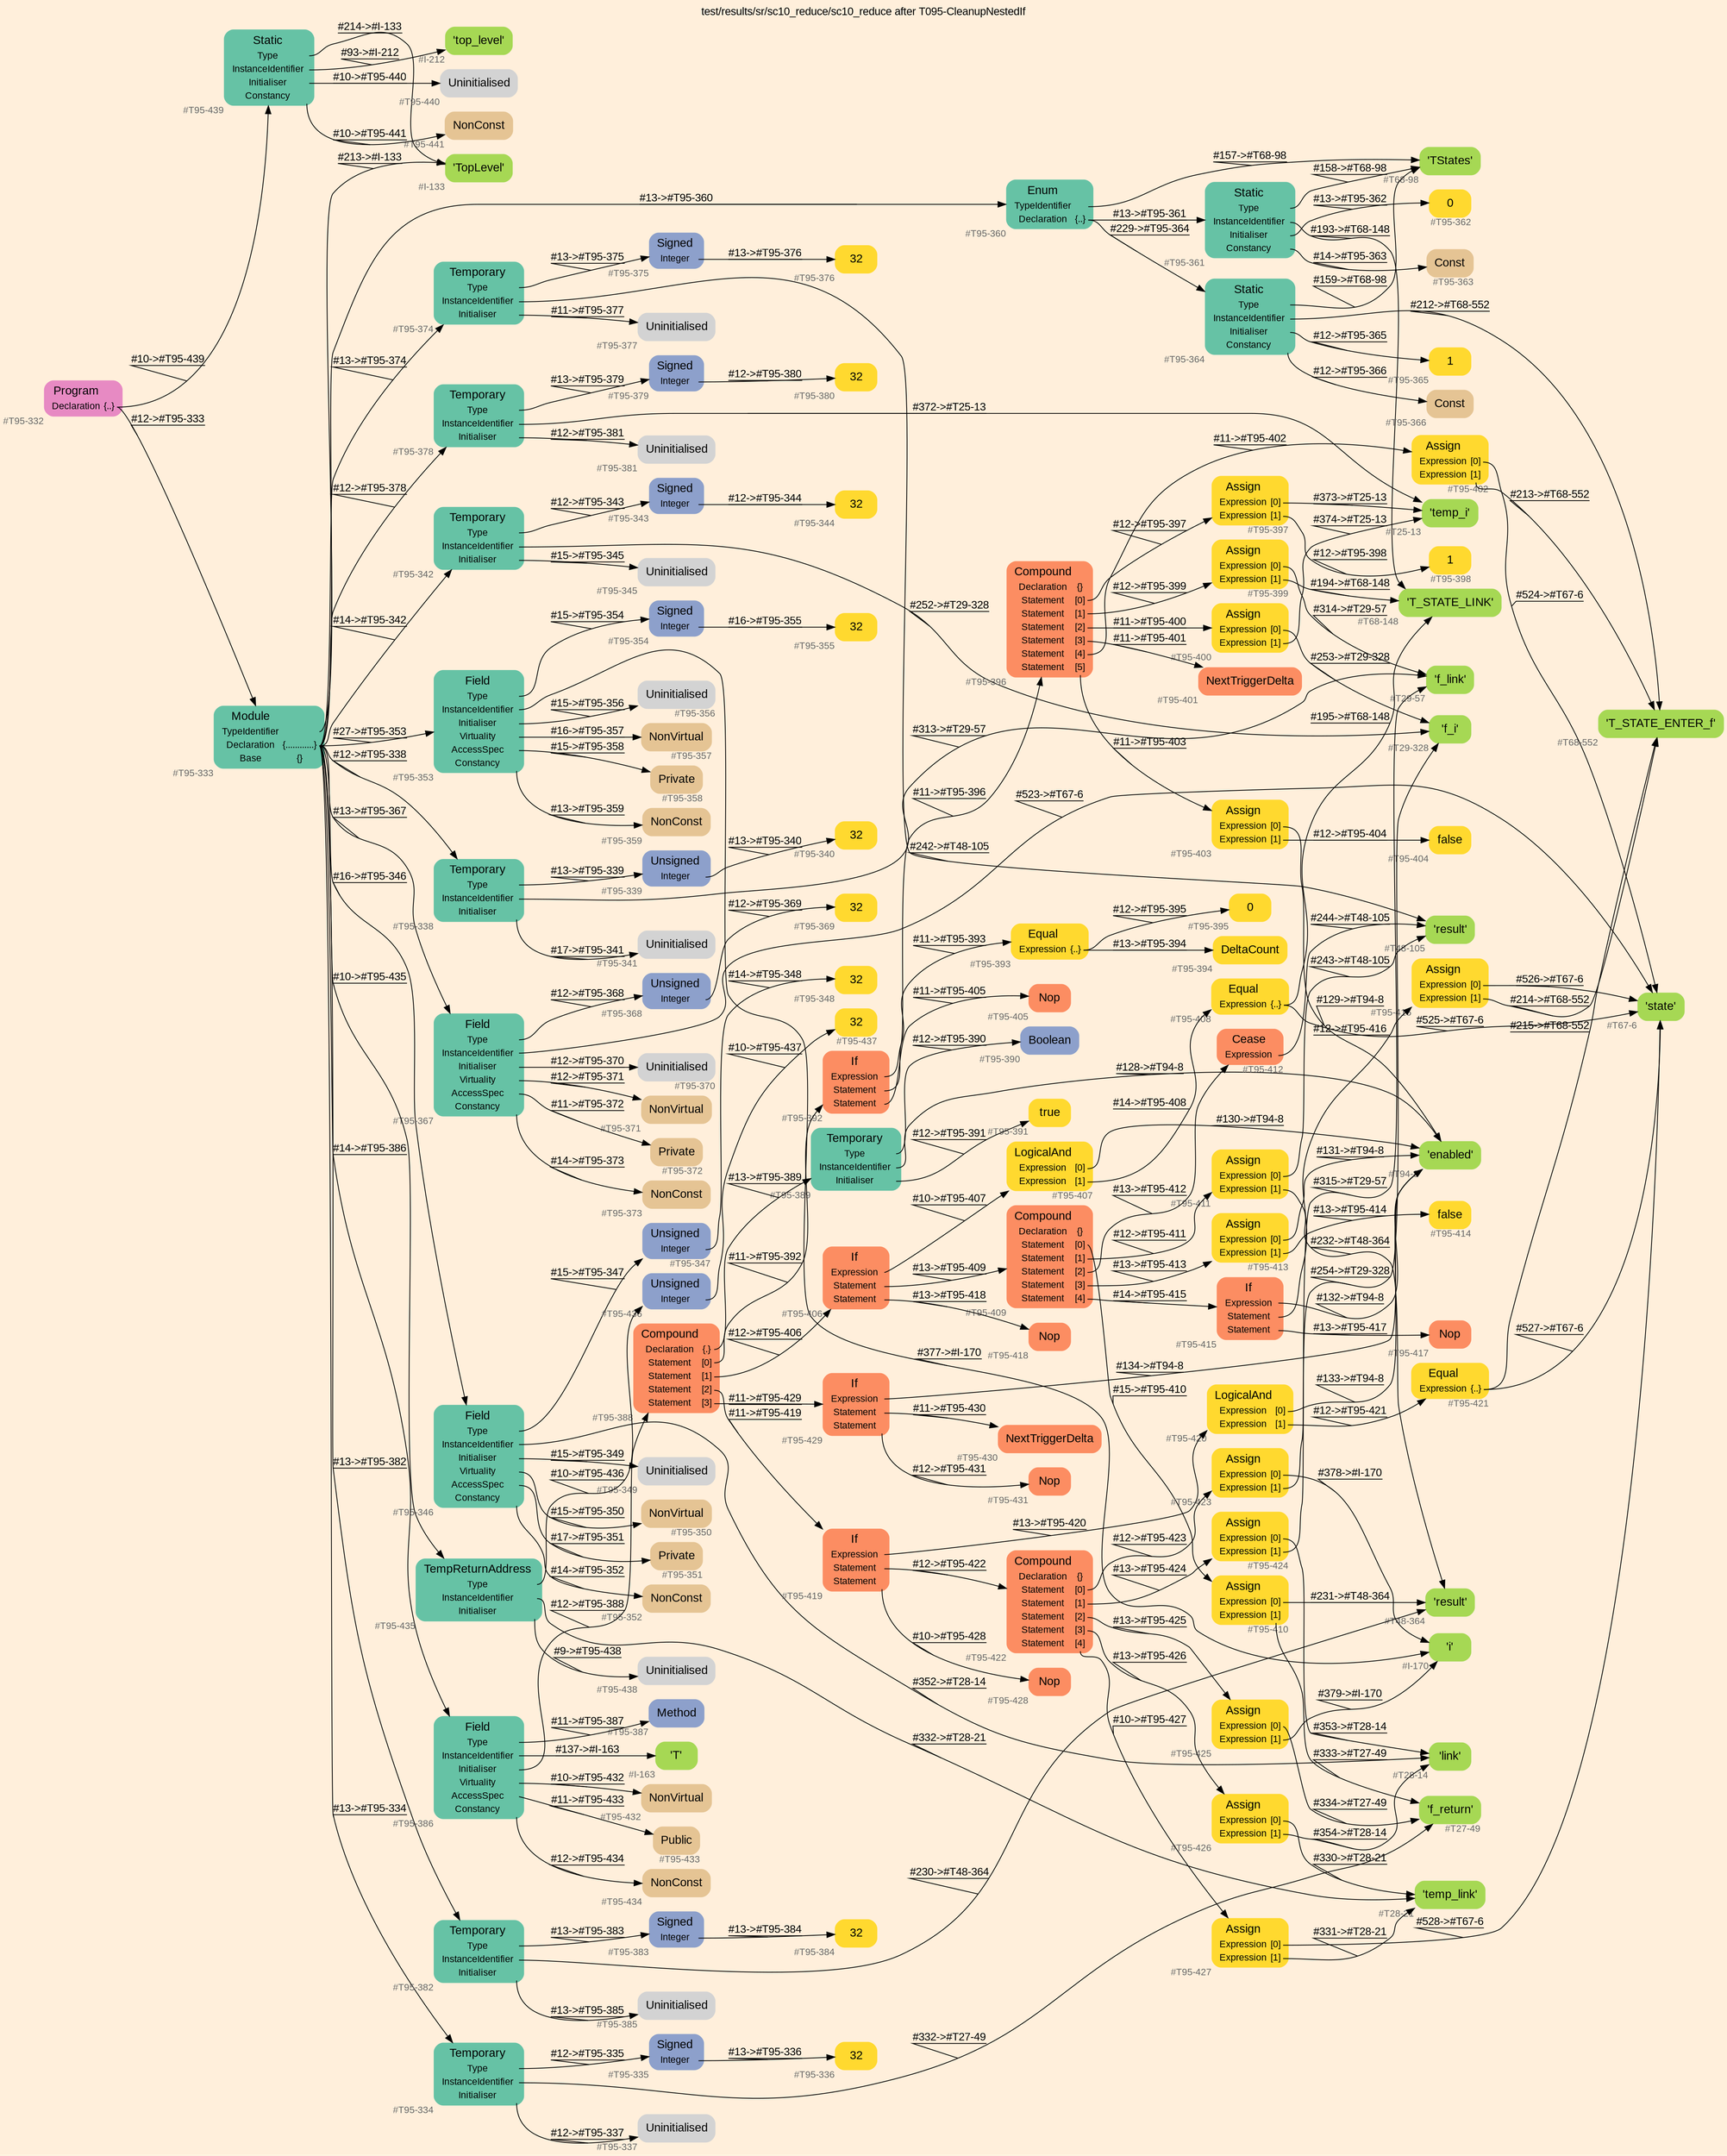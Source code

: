 digraph "test/results/sr/sc10_reduce/sc10_reduce after T095-CleanupNestedIf" {
label = "test/results/sr/sc10_reduce/sc10_reduce after T095-CleanupNestedIf"
labelloc = t
graph [
    rankdir = "LR"
    ranksep = 0.3
    bgcolor = antiquewhite1
    color = black
    fontcolor = black
    fontname = "Arial"
];
node [
    fontname = "Arial"
];
edge [
    fontname = "Arial"
];

// -------------------- node figure --------------------
// -------- block #T95-332 ----------
"#T95-332" [
    fillcolor = "/set28/4"
    xlabel = "#T95-332"
    fontsize = "12"
    fontcolor = grey40
    shape = "plaintext"
    label = <<TABLE BORDER="0" CELLBORDER="0" CELLSPACING="0">
     <TR><TD><FONT COLOR="black" POINT-SIZE="15">Program</FONT></TD></TR>
     <TR><TD><FONT COLOR="black" POINT-SIZE="12">Declaration</FONT></TD><TD PORT="port0"><FONT COLOR="black" POINT-SIZE="12">{..}</FONT></TD></TR>
    </TABLE>>
    style = "rounded,filled"
];

// -------- block #T95-333 ----------
"#T95-333" [
    fillcolor = "/set28/1"
    xlabel = "#T95-333"
    fontsize = "12"
    fontcolor = grey40
    shape = "plaintext"
    label = <<TABLE BORDER="0" CELLBORDER="0" CELLSPACING="0">
     <TR><TD><FONT COLOR="black" POINT-SIZE="15">Module</FONT></TD></TR>
     <TR><TD><FONT COLOR="black" POINT-SIZE="12">TypeIdentifier</FONT></TD><TD PORT="port0"></TD></TR>
     <TR><TD><FONT COLOR="black" POINT-SIZE="12">Declaration</FONT></TD><TD PORT="port1"><FONT COLOR="black" POINT-SIZE="12">{............}</FONT></TD></TR>
     <TR><TD><FONT COLOR="black" POINT-SIZE="12">Base</FONT></TD><TD PORT="port2"><FONT COLOR="black" POINT-SIZE="12">{}</FONT></TD></TR>
    </TABLE>>
    style = "rounded,filled"
];

// -------- block #I-133 ----------
"#I-133" [
    fillcolor = "/set28/5"
    xlabel = "#I-133"
    fontsize = "12"
    fontcolor = grey40
    shape = "plaintext"
    label = <<TABLE BORDER="0" CELLBORDER="0" CELLSPACING="0">
     <TR><TD><FONT COLOR="black" POINT-SIZE="15">'TopLevel'</FONT></TD></TR>
    </TABLE>>
    style = "rounded,filled"
];

// -------- block #T95-334 ----------
"#T95-334" [
    fillcolor = "/set28/1"
    xlabel = "#T95-334"
    fontsize = "12"
    fontcolor = grey40
    shape = "plaintext"
    label = <<TABLE BORDER="0" CELLBORDER="0" CELLSPACING="0">
     <TR><TD><FONT COLOR="black" POINT-SIZE="15">Temporary</FONT></TD></TR>
     <TR><TD><FONT COLOR="black" POINT-SIZE="12">Type</FONT></TD><TD PORT="port0"></TD></TR>
     <TR><TD><FONT COLOR="black" POINT-SIZE="12">InstanceIdentifier</FONT></TD><TD PORT="port1"></TD></TR>
     <TR><TD><FONT COLOR="black" POINT-SIZE="12">Initialiser</FONT></TD><TD PORT="port2"></TD></TR>
    </TABLE>>
    style = "rounded,filled"
];

// -------- block #T95-335 ----------
"#T95-335" [
    fillcolor = "/set28/3"
    xlabel = "#T95-335"
    fontsize = "12"
    fontcolor = grey40
    shape = "plaintext"
    label = <<TABLE BORDER="0" CELLBORDER="0" CELLSPACING="0">
     <TR><TD><FONT COLOR="black" POINT-SIZE="15">Signed</FONT></TD></TR>
     <TR><TD><FONT COLOR="black" POINT-SIZE="12">Integer</FONT></TD><TD PORT="port0"></TD></TR>
    </TABLE>>
    style = "rounded,filled"
];

// -------- block #T95-336 ----------
"#T95-336" [
    fillcolor = "/set28/6"
    xlabel = "#T95-336"
    fontsize = "12"
    fontcolor = grey40
    shape = "plaintext"
    label = <<TABLE BORDER="0" CELLBORDER="0" CELLSPACING="0">
     <TR><TD><FONT COLOR="black" POINT-SIZE="15">32</FONT></TD></TR>
    </TABLE>>
    style = "rounded,filled"
];

// -------- block #T27-49 ----------
"#T27-49" [
    fillcolor = "/set28/5"
    xlabel = "#T27-49"
    fontsize = "12"
    fontcolor = grey40
    shape = "plaintext"
    label = <<TABLE BORDER="0" CELLBORDER="0" CELLSPACING="0">
     <TR><TD><FONT COLOR="black" POINT-SIZE="15">'f_return'</FONT></TD></TR>
    </TABLE>>
    style = "rounded,filled"
];

// -------- block #T95-337 ----------
"#T95-337" [
    xlabel = "#T95-337"
    fontsize = "12"
    fontcolor = grey40
    shape = "plaintext"
    label = <<TABLE BORDER="0" CELLBORDER="0" CELLSPACING="0">
     <TR><TD><FONT COLOR="black" POINT-SIZE="15">Uninitialised</FONT></TD></TR>
    </TABLE>>
    style = "rounded,filled"
];

// -------- block #T95-338 ----------
"#T95-338" [
    fillcolor = "/set28/1"
    xlabel = "#T95-338"
    fontsize = "12"
    fontcolor = grey40
    shape = "plaintext"
    label = <<TABLE BORDER="0" CELLBORDER="0" CELLSPACING="0">
     <TR><TD><FONT COLOR="black" POINT-SIZE="15">Temporary</FONT></TD></TR>
     <TR><TD><FONT COLOR="black" POINT-SIZE="12">Type</FONT></TD><TD PORT="port0"></TD></TR>
     <TR><TD><FONT COLOR="black" POINT-SIZE="12">InstanceIdentifier</FONT></TD><TD PORT="port1"></TD></TR>
     <TR><TD><FONT COLOR="black" POINT-SIZE="12">Initialiser</FONT></TD><TD PORT="port2"></TD></TR>
    </TABLE>>
    style = "rounded,filled"
];

// -------- block #T95-339 ----------
"#T95-339" [
    fillcolor = "/set28/3"
    xlabel = "#T95-339"
    fontsize = "12"
    fontcolor = grey40
    shape = "plaintext"
    label = <<TABLE BORDER="0" CELLBORDER="0" CELLSPACING="0">
     <TR><TD><FONT COLOR="black" POINT-SIZE="15">Unsigned</FONT></TD></TR>
     <TR><TD><FONT COLOR="black" POINT-SIZE="12">Integer</FONT></TD><TD PORT="port0"></TD></TR>
    </TABLE>>
    style = "rounded,filled"
];

// -------- block #T95-340 ----------
"#T95-340" [
    fillcolor = "/set28/6"
    xlabel = "#T95-340"
    fontsize = "12"
    fontcolor = grey40
    shape = "plaintext"
    label = <<TABLE BORDER="0" CELLBORDER="0" CELLSPACING="0">
     <TR><TD><FONT COLOR="black" POINT-SIZE="15">32</FONT></TD></TR>
    </TABLE>>
    style = "rounded,filled"
];

// -------- block #T29-57 ----------
"#T29-57" [
    fillcolor = "/set28/5"
    xlabel = "#T29-57"
    fontsize = "12"
    fontcolor = grey40
    shape = "plaintext"
    label = <<TABLE BORDER="0" CELLBORDER="0" CELLSPACING="0">
     <TR><TD><FONT COLOR="black" POINT-SIZE="15">'f_link'</FONT></TD></TR>
    </TABLE>>
    style = "rounded,filled"
];

// -------- block #T95-341 ----------
"#T95-341" [
    xlabel = "#T95-341"
    fontsize = "12"
    fontcolor = grey40
    shape = "plaintext"
    label = <<TABLE BORDER="0" CELLBORDER="0" CELLSPACING="0">
     <TR><TD><FONT COLOR="black" POINT-SIZE="15">Uninitialised</FONT></TD></TR>
    </TABLE>>
    style = "rounded,filled"
];

// -------- block #T95-342 ----------
"#T95-342" [
    fillcolor = "/set28/1"
    xlabel = "#T95-342"
    fontsize = "12"
    fontcolor = grey40
    shape = "plaintext"
    label = <<TABLE BORDER="0" CELLBORDER="0" CELLSPACING="0">
     <TR><TD><FONT COLOR="black" POINT-SIZE="15">Temporary</FONT></TD></TR>
     <TR><TD><FONT COLOR="black" POINT-SIZE="12">Type</FONT></TD><TD PORT="port0"></TD></TR>
     <TR><TD><FONT COLOR="black" POINT-SIZE="12">InstanceIdentifier</FONT></TD><TD PORT="port1"></TD></TR>
     <TR><TD><FONT COLOR="black" POINT-SIZE="12">Initialiser</FONT></TD><TD PORT="port2"></TD></TR>
    </TABLE>>
    style = "rounded,filled"
];

// -------- block #T95-343 ----------
"#T95-343" [
    fillcolor = "/set28/3"
    xlabel = "#T95-343"
    fontsize = "12"
    fontcolor = grey40
    shape = "plaintext"
    label = <<TABLE BORDER="0" CELLBORDER="0" CELLSPACING="0">
     <TR><TD><FONT COLOR="black" POINT-SIZE="15">Signed</FONT></TD></TR>
     <TR><TD><FONT COLOR="black" POINT-SIZE="12">Integer</FONT></TD><TD PORT="port0"></TD></TR>
    </TABLE>>
    style = "rounded,filled"
];

// -------- block #T95-344 ----------
"#T95-344" [
    fillcolor = "/set28/6"
    xlabel = "#T95-344"
    fontsize = "12"
    fontcolor = grey40
    shape = "plaintext"
    label = <<TABLE BORDER="0" CELLBORDER="0" CELLSPACING="0">
     <TR><TD><FONT COLOR="black" POINT-SIZE="15">32</FONT></TD></TR>
    </TABLE>>
    style = "rounded,filled"
];

// -------- block #T29-328 ----------
"#T29-328" [
    fillcolor = "/set28/5"
    xlabel = "#T29-328"
    fontsize = "12"
    fontcolor = grey40
    shape = "plaintext"
    label = <<TABLE BORDER="0" CELLBORDER="0" CELLSPACING="0">
     <TR><TD><FONT COLOR="black" POINT-SIZE="15">'f_i'</FONT></TD></TR>
    </TABLE>>
    style = "rounded,filled"
];

// -------- block #T95-345 ----------
"#T95-345" [
    xlabel = "#T95-345"
    fontsize = "12"
    fontcolor = grey40
    shape = "plaintext"
    label = <<TABLE BORDER="0" CELLBORDER="0" CELLSPACING="0">
     <TR><TD><FONT COLOR="black" POINT-SIZE="15">Uninitialised</FONT></TD></TR>
    </TABLE>>
    style = "rounded,filled"
];

// -------- block #T95-346 ----------
"#T95-346" [
    fillcolor = "/set28/1"
    xlabel = "#T95-346"
    fontsize = "12"
    fontcolor = grey40
    shape = "plaintext"
    label = <<TABLE BORDER="0" CELLBORDER="0" CELLSPACING="0">
     <TR><TD><FONT COLOR="black" POINT-SIZE="15">Field</FONT></TD></TR>
     <TR><TD><FONT COLOR="black" POINT-SIZE="12">Type</FONT></TD><TD PORT="port0"></TD></TR>
     <TR><TD><FONT COLOR="black" POINT-SIZE="12">InstanceIdentifier</FONT></TD><TD PORT="port1"></TD></TR>
     <TR><TD><FONT COLOR="black" POINT-SIZE="12">Initialiser</FONT></TD><TD PORT="port2"></TD></TR>
     <TR><TD><FONT COLOR="black" POINT-SIZE="12">Virtuality</FONT></TD><TD PORT="port3"></TD></TR>
     <TR><TD><FONT COLOR="black" POINT-SIZE="12">AccessSpec</FONT></TD><TD PORT="port4"></TD></TR>
     <TR><TD><FONT COLOR="black" POINT-SIZE="12">Constancy</FONT></TD><TD PORT="port5"></TD></TR>
    </TABLE>>
    style = "rounded,filled"
];

// -------- block #T95-347 ----------
"#T95-347" [
    fillcolor = "/set28/3"
    xlabel = "#T95-347"
    fontsize = "12"
    fontcolor = grey40
    shape = "plaintext"
    label = <<TABLE BORDER="0" CELLBORDER="0" CELLSPACING="0">
     <TR><TD><FONT COLOR="black" POINT-SIZE="15">Unsigned</FONT></TD></TR>
     <TR><TD><FONT COLOR="black" POINT-SIZE="12">Integer</FONT></TD><TD PORT="port0"></TD></TR>
    </TABLE>>
    style = "rounded,filled"
];

// -------- block #T95-348 ----------
"#T95-348" [
    fillcolor = "/set28/6"
    xlabel = "#T95-348"
    fontsize = "12"
    fontcolor = grey40
    shape = "plaintext"
    label = <<TABLE BORDER="0" CELLBORDER="0" CELLSPACING="0">
     <TR><TD><FONT COLOR="black" POINT-SIZE="15">32</FONT></TD></TR>
    </TABLE>>
    style = "rounded,filled"
];

// -------- block #T28-14 ----------
"#T28-14" [
    fillcolor = "/set28/5"
    xlabel = "#T28-14"
    fontsize = "12"
    fontcolor = grey40
    shape = "plaintext"
    label = <<TABLE BORDER="0" CELLBORDER="0" CELLSPACING="0">
     <TR><TD><FONT COLOR="black" POINT-SIZE="15">'link'</FONT></TD></TR>
    </TABLE>>
    style = "rounded,filled"
];

// -------- block #T95-349 ----------
"#T95-349" [
    xlabel = "#T95-349"
    fontsize = "12"
    fontcolor = grey40
    shape = "plaintext"
    label = <<TABLE BORDER="0" CELLBORDER="0" CELLSPACING="0">
     <TR><TD><FONT COLOR="black" POINT-SIZE="15">Uninitialised</FONT></TD></TR>
    </TABLE>>
    style = "rounded,filled"
];

// -------- block #T95-350 ----------
"#T95-350" [
    fillcolor = "/set28/7"
    xlabel = "#T95-350"
    fontsize = "12"
    fontcolor = grey40
    shape = "plaintext"
    label = <<TABLE BORDER="0" CELLBORDER="0" CELLSPACING="0">
     <TR><TD><FONT COLOR="black" POINT-SIZE="15">NonVirtual</FONT></TD></TR>
    </TABLE>>
    style = "rounded,filled"
];

// -------- block #T95-351 ----------
"#T95-351" [
    fillcolor = "/set28/7"
    xlabel = "#T95-351"
    fontsize = "12"
    fontcolor = grey40
    shape = "plaintext"
    label = <<TABLE BORDER="0" CELLBORDER="0" CELLSPACING="0">
     <TR><TD><FONT COLOR="black" POINT-SIZE="15">Private</FONT></TD></TR>
    </TABLE>>
    style = "rounded,filled"
];

// -------- block #T95-352 ----------
"#T95-352" [
    fillcolor = "/set28/7"
    xlabel = "#T95-352"
    fontsize = "12"
    fontcolor = grey40
    shape = "plaintext"
    label = <<TABLE BORDER="0" CELLBORDER="0" CELLSPACING="0">
     <TR><TD><FONT COLOR="black" POINT-SIZE="15">NonConst</FONT></TD></TR>
    </TABLE>>
    style = "rounded,filled"
];

// -------- block #T95-353 ----------
"#T95-353" [
    fillcolor = "/set28/1"
    xlabel = "#T95-353"
    fontsize = "12"
    fontcolor = grey40
    shape = "plaintext"
    label = <<TABLE BORDER="0" CELLBORDER="0" CELLSPACING="0">
     <TR><TD><FONT COLOR="black" POINT-SIZE="15">Field</FONT></TD></TR>
     <TR><TD><FONT COLOR="black" POINT-SIZE="12">Type</FONT></TD><TD PORT="port0"></TD></TR>
     <TR><TD><FONT COLOR="black" POINT-SIZE="12">InstanceIdentifier</FONT></TD><TD PORT="port1"></TD></TR>
     <TR><TD><FONT COLOR="black" POINT-SIZE="12">Initialiser</FONT></TD><TD PORT="port2"></TD></TR>
     <TR><TD><FONT COLOR="black" POINT-SIZE="12">Virtuality</FONT></TD><TD PORT="port3"></TD></TR>
     <TR><TD><FONT COLOR="black" POINT-SIZE="12">AccessSpec</FONT></TD><TD PORT="port4"></TD></TR>
     <TR><TD><FONT COLOR="black" POINT-SIZE="12">Constancy</FONT></TD><TD PORT="port5"></TD></TR>
    </TABLE>>
    style = "rounded,filled"
];

// -------- block #T95-354 ----------
"#T95-354" [
    fillcolor = "/set28/3"
    xlabel = "#T95-354"
    fontsize = "12"
    fontcolor = grey40
    shape = "plaintext"
    label = <<TABLE BORDER="0" CELLBORDER="0" CELLSPACING="0">
     <TR><TD><FONT COLOR="black" POINT-SIZE="15">Signed</FONT></TD></TR>
     <TR><TD><FONT COLOR="black" POINT-SIZE="12">Integer</FONT></TD><TD PORT="port0"></TD></TR>
    </TABLE>>
    style = "rounded,filled"
];

// -------- block #T95-355 ----------
"#T95-355" [
    fillcolor = "/set28/6"
    xlabel = "#T95-355"
    fontsize = "12"
    fontcolor = grey40
    shape = "plaintext"
    label = <<TABLE BORDER="0" CELLBORDER="0" CELLSPACING="0">
     <TR><TD><FONT COLOR="black" POINT-SIZE="15">32</FONT></TD></TR>
    </TABLE>>
    style = "rounded,filled"
];

// -------- block #I-170 ----------
"#I-170" [
    fillcolor = "/set28/5"
    xlabel = "#I-170"
    fontsize = "12"
    fontcolor = grey40
    shape = "plaintext"
    label = <<TABLE BORDER="0" CELLBORDER="0" CELLSPACING="0">
     <TR><TD><FONT COLOR="black" POINT-SIZE="15">'i'</FONT></TD></TR>
    </TABLE>>
    style = "rounded,filled"
];

// -------- block #T95-356 ----------
"#T95-356" [
    xlabel = "#T95-356"
    fontsize = "12"
    fontcolor = grey40
    shape = "plaintext"
    label = <<TABLE BORDER="0" CELLBORDER="0" CELLSPACING="0">
     <TR><TD><FONT COLOR="black" POINT-SIZE="15">Uninitialised</FONT></TD></TR>
    </TABLE>>
    style = "rounded,filled"
];

// -------- block #T95-357 ----------
"#T95-357" [
    fillcolor = "/set28/7"
    xlabel = "#T95-357"
    fontsize = "12"
    fontcolor = grey40
    shape = "plaintext"
    label = <<TABLE BORDER="0" CELLBORDER="0" CELLSPACING="0">
     <TR><TD><FONT COLOR="black" POINT-SIZE="15">NonVirtual</FONT></TD></TR>
    </TABLE>>
    style = "rounded,filled"
];

// -------- block #T95-358 ----------
"#T95-358" [
    fillcolor = "/set28/7"
    xlabel = "#T95-358"
    fontsize = "12"
    fontcolor = grey40
    shape = "plaintext"
    label = <<TABLE BORDER="0" CELLBORDER="0" CELLSPACING="0">
     <TR><TD><FONT COLOR="black" POINT-SIZE="15">Private</FONT></TD></TR>
    </TABLE>>
    style = "rounded,filled"
];

// -------- block #T95-359 ----------
"#T95-359" [
    fillcolor = "/set28/7"
    xlabel = "#T95-359"
    fontsize = "12"
    fontcolor = grey40
    shape = "plaintext"
    label = <<TABLE BORDER="0" CELLBORDER="0" CELLSPACING="0">
     <TR><TD><FONT COLOR="black" POINT-SIZE="15">NonConst</FONT></TD></TR>
    </TABLE>>
    style = "rounded,filled"
];

// -------- block #T95-360 ----------
"#T95-360" [
    fillcolor = "/set28/1"
    xlabel = "#T95-360"
    fontsize = "12"
    fontcolor = grey40
    shape = "plaintext"
    label = <<TABLE BORDER="0" CELLBORDER="0" CELLSPACING="0">
     <TR><TD><FONT COLOR="black" POINT-SIZE="15">Enum</FONT></TD></TR>
     <TR><TD><FONT COLOR="black" POINT-SIZE="12">TypeIdentifier</FONT></TD><TD PORT="port0"></TD></TR>
     <TR><TD><FONT COLOR="black" POINT-SIZE="12">Declaration</FONT></TD><TD PORT="port1"><FONT COLOR="black" POINT-SIZE="12">{..}</FONT></TD></TR>
    </TABLE>>
    style = "rounded,filled"
];

// -------- block #T68-98 ----------
"#T68-98" [
    fillcolor = "/set28/5"
    xlabel = "#T68-98"
    fontsize = "12"
    fontcolor = grey40
    shape = "plaintext"
    label = <<TABLE BORDER="0" CELLBORDER="0" CELLSPACING="0">
     <TR><TD><FONT COLOR="black" POINT-SIZE="15">'TStates'</FONT></TD></TR>
    </TABLE>>
    style = "rounded,filled"
];

// -------- block #T95-361 ----------
"#T95-361" [
    fillcolor = "/set28/1"
    xlabel = "#T95-361"
    fontsize = "12"
    fontcolor = grey40
    shape = "plaintext"
    label = <<TABLE BORDER="0" CELLBORDER="0" CELLSPACING="0">
     <TR><TD><FONT COLOR="black" POINT-SIZE="15">Static</FONT></TD></TR>
     <TR><TD><FONT COLOR="black" POINT-SIZE="12">Type</FONT></TD><TD PORT="port0"></TD></TR>
     <TR><TD><FONT COLOR="black" POINT-SIZE="12">InstanceIdentifier</FONT></TD><TD PORT="port1"></TD></TR>
     <TR><TD><FONT COLOR="black" POINT-SIZE="12">Initialiser</FONT></TD><TD PORT="port2"></TD></TR>
     <TR><TD><FONT COLOR="black" POINT-SIZE="12">Constancy</FONT></TD><TD PORT="port3"></TD></TR>
    </TABLE>>
    style = "rounded,filled"
];

// -------- block #T68-148 ----------
"#T68-148" [
    fillcolor = "/set28/5"
    xlabel = "#T68-148"
    fontsize = "12"
    fontcolor = grey40
    shape = "plaintext"
    label = <<TABLE BORDER="0" CELLBORDER="0" CELLSPACING="0">
     <TR><TD><FONT COLOR="black" POINT-SIZE="15">'T_STATE_LINK'</FONT></TD></TR>
    </TABLE>>
    style = "rounded,filled"
];

// -------- block #T95-362 ----------
"#T95-362" [
    fillcolor = "/set28/6"
    xlabel = "#T95-362"
    fontsize = "12"
    fontcolor = grey40
    shape = "plaintext"
    label = <<TABLE BORDER="0" CELLBORDER="0" CELLSPACING="0">
     <TR><TD><FONT COLOR="black" POINT-SIZE="15">0</FONT></TD></TR>
    </TABLE>>
    style = "rounded,filled"
];

// -------- block #T95-363 ----------
"#T95-363" [
    fillcolor = "/set28/7"
    xlabel = "#T95-363"
    fontsize = "12"
    fontcolor = grey40
    shape = "plaintext"
    label = <<TABLE BORDER="0" CELLBORDER="0" CELLSPACING="0">
     <TR><TD><FONT COLOR="black" POINT-SIZE="15">Const</FONT></TD></TR>
    </TABLE>>
    style = "rounded,filled"
];

// -------- block #T95-364 ----------
"#T95-364" [
    fillcolor = "/set28/1"
    xlabel = "#T95-364"
    fontsize = "12"
    fontcolor = grey40
    shape = "plaintext"
    label = <<TABLE BORDER="0" CELLBORDER="0" CELLSPACING="0">
     <TR><TD><FONT COLOR="black" POINT-SIZE="15">Static</FONT></TD></TR>
     <TR><TD><FONT COLOR="black" POINT-SIZE="12">Type</FONT></TD><TD PORT="port0"></TD></TR>
     <TR><TD><FONT COLOR="black" POINT-SIZE="12">InstanceIdentifier</FONT></TD><TD PORT="port1"></TD></TR>
     <TR><TD><FONT COLOR="black" POINT-SIZE="12">Initialiser</FONT></TD><TD PORT="port2"></TD></TR>
     <TR><TD><FONT COLOR="black" POINT-SIZE="12">Constancy</FONT></TD><TD PORT="port3"></TD></TR>
    </TABLE>>
    style = "rounded,filled"
];

// -------- block #T68-552 ----------
"#T68-552" [
    fillcolor = "/set28/5"
    xlabel = "#T68-552"
    fontsize = "12"
    fontcolor = grey40
    shape = "plaintext"
    label = <<TABLE BORDER="0" CELLBORDER="0" CELLSPACING="0">
     <TR><TD><FONT COLOR="black" POINT-SIZE="15">'T_STATE_ENTER_f'</FONT></TD></TR>
    </TABLE>>
    style = "rounded,filled"
];

// -------- block #T95-365 ----------
"#T95-365" [
    fillcolor = "/set28/6"
    xlabel = "#T95-365"
    fontsize = "12"
    fontcolor = grey40
    shape = "plaintext"
    label = <<TABLE BORDER="0" CELLBORDER="0" CELLSPACING="0">
     <TR><TD><FONT COLOR="black" POINT-SIZE="15">1</FONT></TD></TR>
    </TABLE>>
    style = "rounded,filled"
];

// -------- block #T95-366 ----------
"#T95-366" [
    fillcolor = "/set28/7"
    xlabel = "#T95-366"
    fontsize = "12"
    fontcolor = grey40
    shape = "plaintext"
    label = <<TABLE BORDER="0" CELLBORDER="0" CELLSPACING="0">
     <TR><TD><FONT COLOR="black" POINT-SIZE="15">Const</FONT></TD></TR>
    </TABLE>>
    style = "rounded,filled"
];

// -------- block #T95-367 ----------
"#T95-367" [
    fillcolor = "/set28/1"
    xlabel = "#T95-367"
    fontsize = "12"
    fontcolor = grey40
    shape = "plaintext"
    label = <<TABLE BORDER="0" CELLBORDER="0" CELLSPACING="0">
     <TR><TD><FONT COLOR="black" POINT-SIZE="15">Field</FONT></TD></TR>
     <TR><TD><FONT COLOR="black" POINT-SIZE="12">Type</FONT></TD><TD PORT="port0"></TD></TR>
     <TR><TD><FONT COLOR="black" POINT-SIZE="12">InstanceIdentifier</FONT></TD><TD PORT="port1"></TD></TR>
     <TR><TD><FONT COLOR="black" POINT-SIZE="12">Initialiser</FONT></TD><TD PORT="port2"></TD></TR>
     <TR><TD><FONT COLOR="black" POINT-SIZE="12">Virtuality</FONT></TD><TD PORT="port3"></TD></TR>
     <TR><TD><FONT COLOR="black" POINT-SIZE="12">AccessSpec</FONT></TD><TD PORT="port4"></TD></TR>
     <TR><TD><FONT COLOR="black" POINT-SIZE="12">Constancy</FONT></TD><TD PORT="port5"></TD></TR>
    </TABLE>>
    style = "rounded,filled"
];

// -------- block #T95-368 ----------
"#T95-368" [
    fillcolor = "/set28/3"
    xlabel = "#T95-368"
    fontsize = "12"
    fontcolor = grey40
    shape = "plaintext"
    label = <<TABLE BORDER="0" CELLBORDER="0" CELLSPACING="0">
     <TR><TD><FONT COLOR="black" POINT-SIZE="15">Unsigned</FONT></TD></TR>
     <TR><TD><FONT COLOR="black" POINT-SIZE="12">Integer</FONT></TD><TD PORT="port0"></TD></TR>
    </TABLE>>
    style = "rounded,filled"
];

// -------- block #T95-369 ----------
"#T95-369" [
    fillcolor = "/set28/6"
    xlabel = "#T95-369"
    fontsize = "12"
    fontcolor = grey40
    shape = "plaintext"
    label = <<TABLE BORDER="0" CELLBORDER="0" CELLSPACING="0">
     <TR><TD><FONT COLOR="black" POINT-SIZE="15">32</FONT></TD></TR>
    </TABLE>>
    style = "rounded,filled"
];

// -------- block #T67-6 ----------
"#T67-6" [
    fillcolor = "/set28/5"
    xlabel = "#T67-6"
    fontsize = "12"
    fontcolor = grey40
    shape = "plaintext"
    label = <<TABLE BORDER="0" CELLBORDER="0" CELLSPACING="0">
     <TR><TD><FONT COLOR="black" POINT-SIZE="15">'state'</FONT></TD></TR>
    </TABLE>>
    style = "rounded,filled"
];

// -------- block #T95-370 ----------
"#T95-370" [
    xlabel = "#T95-370"
    fontsize = "12"
    fontcolor = grey40
    shape = "plaintext"
    label = <<TABLE BORDER="0" CELLBORDER="0" CELLSPACING="0">
     <TR><TD><FONT COLOR="black" POINT-SIZE="15">Uninitialised</FONT></TD></TR>
    </TABLE>>
    style = "rounded,filled"
];

// -------- block #T95-371 ----------
"#T95-371" [
    fillcolor = "/set28/7"
    xlabel = "#T95-371"
    fontsize = "12"
    fontcolor = grey40
    shape = "plaintext"
    label = <<TABLE BORDER="0" CELLBORDER="0" CELLSPACING="0">
     <TR><TD><FONT COLOR="black" POINT-SIZE="15">NonVirtual</FONT></TD></TR>
    </TABLE>>
    style = "rounded,filled"
];

// -------- block #T95-372 ----------
"#T95-372" [
    fillcolor = "/set28/7"
    xlabel = "#T95-372"
    fontsize = "12"
    fontcolor = grey40
    shape = "plaintext"
    label = <<TABLE BORDER="0" CELLBORDER="0" CELLSPACING="0">
     <TR><TD><FONT COLOR="black" POINT-SIZE="15">Private</FONT></TD></TR>
    </TABLE>>
    style = "rounded,filled"
];

// -------- block #T95-373 ----------
"#T95-373" [
    fillcolor = "/set28/7"
    xlabel = "#T95-373"
    fontsize = "12"
    fontcolor = grey40
    shape = "plaintext"
    label = <<TABLE BORDER="0" CELLBORDER="0" CELLSPACING="0">
     <TR><TD><FONT COLOR="black" POINT-SIZE="15">NonConst</FONT></TD></TR>
    </TABLE>>
    style = "rounded,filled"
];

// -------- block #T95-374 ----------
"#T95-374" [
    fillcolor = "/set28/1"
    xlabel = "#T95-374"
    fontsize = "12"
    fontcolor = grey40
    shape = "plaintext"
    label = <<TABLE BORDER="0" CELLBORDER="0" CELLSPACING="0">
     <TR><TD><FONT COLOR="black" POINT-SIZE="15">Temporary</FONT></TD></TR>
     <TR><TD><FONT COLOR="black" POINT-SIZE="12">Type</FONT></TD><TD PORT="port0"></TD></TR>
     <TR><TD><FONT COLOR="black" POINT-SIZE="12">InstanceIdentifier</FONT></TD><TD PORT="port1"></TD></TR>
     <TR><TD><FONT COLOR="black" POINT-SIZE="12">Initialiser</FONT></TD><TD PORT="port2"></TD></TR>
    </TABLE>>
    style = "rounded,filled"
];

// -------- block #T95-375 ----------
"#T95-375" [
    fillcolor = "/set28/3"
    xlabel = "#T95-375"
    fontsize = "12"
    fontcolor = grey40
    shape = "plaintext"
    label = <<TABLE BORDER="0" CELLBORDER="0" CELLSPACING="0">
     <TR><TD><FONT COLOR="black" POINT-SIZE="15">Signed</FONT></TD></TR>
     <TR><TD><FONT COLOR="black" POINT-SIZE="12">Integer</FONT></TD><TD PORT="port0"></TD></TR>
    </TABLE>>
    style = "rounded,filled"
];

// -------- block #T95-376 ----------
"#T95-376" [
    fillcolor = "/set28/6"
    xlabel = "#T95-376"
    fontsize = "12"
    fontcolor = grey40
    shape = "plaintext"
    label = <<TABLE BORDER="0" CELLBORDER="0" CELLSPACING="0">
     <TR><TD><FONT COLOR="black" POINT-SIZE="15">32</FONT></TD></TR>
    </TABLE>>
    style = "rounded,filled"
];

// -------- block #T48-105 ----------
"#T48-105" [
    fillcolor = "/set28/5"
    xlabel = "#T48-105"
    fontsize = "12"
    fontcolor = grey40
    shape = "plaintext"
    label = <<TABLE BORDER="0" CELLBORDER="0" CELLSPACING="0">
     <TR><TD><FONT COLOR="black" POINT-SIZE="15">'result'</FONT></TD></TR>
    </TABLE>>
    style = "rounded,filled"
];

// -------- block #T95-377 ----------
"#T95-377" [
    xlabel = "#T95-377"
    fontsize = "12"
    fontcolor = grey40
    shape = "plaintext"
    label = <<TABLE BORDER="0" CELLBORDER="0" CELLSPACING="0">
     <TR><TD><FONT COLOR="black" POINT-SIZE="15">Uninitialised</FONT></TD></TR>
    </TABLE>>
    style = "rounded,filled"
];

// -------- block #T95-378 ----------
"#T95-378" [
    fillcolor = "/set28/1"
    xlabel = "#T95-378"
    fontsize = "12"
    fontcolor = grey40
    shape = "plaintext"
    label = <<TABLE BORDER="0" CELLBORDER="0" CELLSPACING="0">
     <TR><TD><FONT COLOR="black" POINT-SIZE="15">Temporary</FONT></TD></TR>
     <TR><TD><FONT COLOR="black" POINT-SIZE="12">Type</FONT></TD><TD PORT="port0"></TD></TR>
     <TR><TD><FONT COLOR="black" POINT-SIZE="12">InstanceIdentifier</FONT></TD><TD PORT="port1"></TD></TR>
     <TR><TD><FONT COLOR="black" POINT-SIZE="12">Initialiser</FONT></TD><TD PORT="port2"></TD></TR>
    </TABLE>>
    style = "rounded,filled"
];

// -------- block #T95-379 ----------
"#T95-379" [
    fillcolor = "/set28/3"
    xlabel = "#T95-379"
    fontsize = "12"
    fontcolor = grey40
    shape = "plaintext"
    label = <<TABLE BORDER="0" CELLBORDER="0" CELLSPACING="0">
     <TR><TD><FONT COLOR="black" POINT-SIZE="15">Signed</FONT></TD></TR>
     <TR><TD><FONT COLOR="black" POINT-SIZE="12">Integer</FONT></TD><TD PORT="port0"></TD></TR>
    </TABLE>>
    style = "rounded,filled"
];

// -------- block #T95-380 ----------
"#T95-380" [
    fillcolor = "/set28/6"
    xlabel = "#T95-380"
    fontsize = "12"
    fontcolor = grey40
    shape = "plaintext"
    label = <<TABLE BORDER="0" CELLBORDER="0" CELLSPACING="0">
     <TR><TD><FONT COLOR="black" POINT-SIZE="15">32</FONT></TD></TR>
    </TABLE>>
    style = "rounded,filled"
];

// -------- block #T25-13 ----------
"#T25-13" [
    fillcolor = "/set28/5"
    xlabel = "#T25-13"
    fontsize = "12"
    fontcolor = grey40
    shape = "plaintext"
    label = <<TABLE BORDER="0" CELLBORDER="0" CELLSPACING="0">
     <TR><TD><FONT COLOR="black" POINT-SIZE="15">'temp_i'</FONT></TD></TR>
    </TABLE>>
    style = "rounded,filled"
];

// -------- block #T95-381 ----------
"#T95-381" [
    xlabel = "#T95-381"
    fontsize = "12"
    fontcolor = grey40
    shape = "plaintext"
    label = <<TABLE BORDER="0" CELLBORDER="0" CELLSPACING="0">
     <TR><TD><FONT COLOR="black" POINT-SIZE="15">Uninitialised</FONT></TD></TR>
    </TABLE>>
    style = "rounded,filled"
];

// -------- block #T95-382 ----------
"#T95-382" [
    fillcolor = "/set28/1"
    xlabel = "#T95-382"
    fontsize = "12"
    fontcolor = grey40
    shape = "plaintext"
    label = <<TABLE BORDER="0" CELLBORDER="0" CELLSPACING="0">
     <TR><TD><FONT COLOR="black" POINT-SIZE="15">Temporary</FONT></TD></TR>
     <TR><TD><FONT COLOR="black" POINT-SIZE="12">Type</FONT></TD><TD PORT="port0"></TD></TR>
     <TR><TD><FONT COLOR="black" POINT-SIZE="12">InstanceIdentifier</FONT></TD><TD PORT="port1"></TD></TR>
     <TR><TD><FONT COLOR="black" POINT-SIZE="12">Initialiser</FONT></TD><TD PORT="port2"></TD></TR>
    </TABLE>>
    style = "rounded,filled"
];

// -------- block #T95-383 ----------
"#T95-383" [
    fillcolor = "/set28/3"
    xlabel = "#T95-383"
    fontsize = "12"
    fontcolor = grey40
    shape = "plaintext"
    label = <<TABLE BORDER="0" CELLBORDER="0" CELLSPACING="0">
     <TR><TD><FONT COLOR="black" POINT-SIZE="15">Signed</FONT></TD></TR>
     <TR><TD><FONT COLOR="black" POINT-SIZE="12">Integer</FONT></TD><TD PORT="port0"></TD></TR>
    </TABLE>>
    style = "rounded,filled"
];

// -------- block #T95-384 ----------
"#T95-384" [
    fillcolor = "/set28/6"
    xlabel = "#T95-384"
    fontsize = "12"
    fontcolor = grey40
    shape = "plaintext"
    label = <<TABLE BORDER="0" CELLBORDER="0" CELLSPACING="0">
     <TR><TD><FONT COLOR="black" POINT-SIZE="15">32</FONT></TD></TR>
    </TABLE>>
    style = "rounded,filled"
];

// -------- block #T48-364 ----------
"#T48-364" [
    fillcolor = "/set28/5"
    xlabel = "#T48-364"
    fontsize = "12"
    fontcolor = grey40
    shape = "plaintext"
    label = <<TABLE BORDER="0" CELLBORDER="0" CELLSPACING="0">
     <TR><TD><FONT COLOR="black" POINT-SIZE="15">'result'</FONT></TD></TR>
    </TABLE>>
    style = "rounded,filled"
];

// -------- block #T95-385 ----------
"#T95-385" [
    xlabel = "#T95-385"
    fontsize = "12"
    fontcolor = grey40
    shape = "plaintext"
    label = <<TABLE BORDER="0" CELLBORDER="0" CELLSPACING="0">
     <TR><TD><FONT COLOR="black" POINT-SIZE="15">Uninitialised</FONT></TD></TR>
    </TABLE>>
    style = "rounded,filled"
];

// -------- block #T95-386 ----------
"#T95-386" [
    fillcolor = "/set28/1"
    xlabel = "#T95-386"
    fontsize = "12"
    fontcolor = grey40
    shape = "plaintext"
    label = <<TABLE BORDER="0" CELLBORDER="0" CELLSPACING="0">
     <TR><TD><FONT COLOR="black" POINT-SIZE="15">Field</FONT></TD></TR>
     <TR><TD><FONT COLOR="black" POINT-SIZE="12">Type</FONT></TD><TD PORT="port0"></TD></TR>
     <TR><TD><FONT COLOR="black" POINT-SIZE="12">InstanceIdentifier</FONT></TD><TD PORT="port1"></TD></TR>
     <TR><TD><FONT COLOR="black" POINT-SIZE="12">Initialiser</FONT></TD><TD PORT="port2"></TD></TR>
     <TR><TD><FONT COLOR="black" POINT-SIZE="12">Virtuality</FONT></TD><TD PORT="port3"></TD></TR>
     <TR><TD><FONT COLOR="black" POINT-SIZE="12">AccessSpec</FONT></TD><TD PORT="port4"></TD></TR>
     <TR><TD><FONT COLOR="black" POINT-SIZE="12">Constancy</FONT></TD><TD PORT="port5"></TD></TR>
    </TABLE>>
    style = "rounded,filled"
];

// -------- block #T95-387 ----------
"#T95-387" [
    fillcolor = "/set28/3"
    xlabel = "#T95-387"
    fontsize = "12"
    fontcolor = grey40
    shape = "plaintext"
    label = <<TABLE BORDER="0" CELLBORDER="0" CELLSPACING="0">
     <TR><TD><FONT COLOR="black" POINT-SIZE="15">Method</FONT></TD></TR>
    </TABLE>>
    style = "rounded,filled"
];

// -------- block #I-163 ----------
"#I-163" [
    fillcolor = "/set28/5"
    xlabel = "#I-163"
    fontsize = "12"
    fontcolor = grey40
    shape = "plaintext"
    label = <<TABLE BORDER="0" CELLBORDER="0" CELLSPACING="0">
     <TR><TD><FONT COLOR="black" POINT-SIZE="15">'T'</FONT></TD></TR>
    </TABLE>>
    style = "rounded,filled"
];

// -------- block #T95-388 ----------
"#T95-388" [
    fillcolor = "/set28/2"
    xlabel = "#T95-388"
    fontsize = "12"
    fontcolor = grey40
    shape = "plaintext"
    label = <<TABLE BORDER="0" CELLBORDER="0" CELLSPACING="0">
     <TR><TD><FONT COLOR="black" POINT-SIZE="15">Compound</FONT></TD></TR>
     <TR><TD><FONT COLOR="black" POINT-SIZE="12">Declaration</FONT></TD><TD PORT="port0"><FONT COLOR="black" POINT-SIZE="12">{.}</FONT></TD></TR>
     <TR><TD><FONT COLOR="black" POINT-SIZE="12">Statement</FONT></TD><TD PORT="port1"><FONT COLOR="black" POINT-SIZE="12">[0]</FONT></TD></TR>
     <TR><TD><FONT COLOR="black" POINT-SIZE="12">Statement</FONT></TD><TD PORT="port2"><FONT COLOR="black" POINT-SIZE="12">[1]</FONT></TD></TR>
     <TR><TD><FONT COLOR="black" POINT-SIZE="12">Statement</FONT></TD><TD PORT="port3"><FONT COLOR="black" POINT-SIZE="12">[2]</FONT></TD></TR>
     <TR><TD><FONT COLOR="black" POINT-SIZE="12">Statement</FONT></TD><TD PORT="port4"><FONT COLOR="black" POINT-SIZE="12">[3]</FONT></TD></TR>
    </TABLE>>
    style = "rounded,filled"
];

// -------- block #T95-389 ----------
"#T95-389" [
    fillcolor = "/set28/1"
    xlabel = "#T95-389"
    fontsize = "12"
    fontcolor = grey40
    shape = "plaintext"
    label = <<TABLE BORDER="0" CELLBORDER="0" CELLSPACING="0">
     <TR><TD><FONT COLOR="black" POINT-SIZE="15">Temporary</FONT></TD></TR>
     <TR><TD><FONT COLOR="black" POINT-SIZE="12">Type</FONT></TD><TD PORT="port0"></TD></TR>
     <TR><TD><FONT COLOR="black" POINT-SIZE="12">InstanceIdentifier</FONT></TD><TD PORT="port1"></TD></TR>
     <TR><TD><FONT COLOR="black" POINT-SIZE="12">Initialiser</FONT></TD><TD PORT="port2"></TD></TR>
    </TABLE>>
    style = "rounded,filled"
];

// -------- block #T95-390 ----------
"#T95-390" [
    fillcolor = "/set28/3"
    xlabel = "#T95-390"
    fontsize = "12"
    fontcolor = grey40
    shape = "plaintext"
    label = <<TABLE BORDER="0" CELLBORDER="0" CELLSPACING="0">
     <TR><TD><FONT COLOR="black" POINT-SIZE="15">Boolean</FONT></TD></TR>
    </TABLE>>
    style = "rounded,filled"
];

// -------- block #T94-8 ----------
"#T94-8" [
    fillcolor = "/set28/5"
    xlabel = "#T94-8"
    fontsize = "12"
    fontcolor = grey40
    shape = "plaintext"
    label = <<TABLE BORDER="0" CELLBORDER="0" CELLSPACING="0">
     <TR><TD><FONT COLOR="black" POINT-SIZE="15">'enabled'</FONT></TD></TR>
    </TABLE>>
    style = "rounded,filled"
];

// -------- block #T95-391 ----------
"#T95-391" [
    fillcolor = "/set28/6"
    xlabel = "#T95-391"
    fontsize = "12"
    fontcolor = grey40
    shape = "plaintext"
    label = <<TABLE BORDER="0" CELLBORDER="0" CELLSPACING="0">
     <TR><TD><FONT COLOR="black" POINT-SIZE="15">true</FONT></TD></TR>
    </TABLE>>
    style = "rounded,filled"
];

// -------- block #T95-392 ----------
"#T95-392" [
    fillcolor = "/set28/2"
    xlabel = "#T95-392"
    fontsize = "12"
    fontcolor = grey40
    shape = "plaintext"
    label = <<TABLE BORDER="0" CELLBORDER="0" CELLSPACING="0">
     <TR><TD><FONT COLOR="black" POINT-SIZE="15">If</FONT></TD></TR>
     <TR><TD><FONT COLOR="black" POINT-SIZE="12">Expression</FONT></TD><TD PORT="port0"></TD></TR>
     <TR><TD><FONT COLOR="black" POINT-SIZE="12">Statement</FONT></TD><TD PORT="port1"></TD></TR>
     <TR><TD><FONT COLOR="black" POINT-SIZE="12">Statement</FONT></TD><TD PORT="port2"></TD></TR>
    </TABLE>>
    style = "rounded,filled"
];

// -------- block #T95-393 ----------
"#T95-393" [
    fillcolor = "/set28/6"
    xlabel = "#T95-393"
    fontsize = "12"
    fontcolor = grey40
    shape = "plaintext"
    label = <<TABLE BORDER="0" CELLBORDER="0" CELLSPACING="0">
     <TR><TD><FONT COLOR="black" POINT-SIZE="15">Equal</FONT></TD></TR>
     <TR><TD><FONT COLOR="black" POINT-SIZE="12">Expression</FONT></TD><TD PORT="port0"><FONT COLOR="black" POINT-SIZE="12">{..}</FONT></TD></TR>
    </TABLE>>
    style = "rounded,filled"
];

// -------- block #T95-394 ----------
"#T95-394" [
    fillcolor = "/set28/6"
    xlabel = "#T95-394"
    fontsize = "12"
    fontcolor = grey40
    shape = "plaintext"
    label = <<TABLE BORDER="0" CELLBORDER="0" CELLSPACING="0">
     <TR><TD><FONT COLOR="black" POINT-SIZE="15">DeltaCount</FONT></TD></TR>
    </TABLE>>
    style = "rounded,filled"
];

// -------- block #T95-395 ----------
"#T95-395" [
    fillcolor = "/set28/6"
    xlabel = "#T95-395"
    fontsize = "12"
    fontcolor = grey40
    shape = "plaintext"
    label = <<TABLE BORDER="0" CELLBORDER="0" CELLSPACING="0">
     <TR><TD><FONT COLOR="black" POINT-SIZE="15">0</FONT></TD></TR>
    </TABLE>>
    style = "rounded,filled"
];

// -------- block #T95-396 ----------
"#T95-396" [
    fillcolor = "/set28/2"
    xlabel = "#T95-396"
    fontsize = "12"
    fontcolor = grey40
    shape = "plaintext"
    label = <<TABLE BORDER="0" CELLBORDER="0" CELLSPACING="0">
     <TR><TD><FONT COLOR="black" POINT-SIZE="15">Compound</FONT></TD></TR>
     <TR><TD><FONT COLOR="black" POINT-SIZE="12">Declaration</FONT></TD><TD PORT="port0"><FONT COLOR="black" POINT-SIZE="12">{}</FONT></TD></TR>
     <TR><TD><FONT COLOR="black" POINT-SIZE="12">Statement</FONT></TD><TD PORT="port1"><FONT COLOR="black" POINT-SIZE="12">[0]</FONT></TD></TR>
     <TR><TD><FONT COLOR="black" POINT-SIZE="12">Statement</FONT></TD><TD PORT="port2"><FONT COLOR="black" POINT-SIZE="12">[1]</FONT></TD></TR>
     <TR><TD><FONT COLOR="black" POINT-SIZE="12">Statement</FONT></TD><TD PORT="port3"><FONT COLOR="black" POINT-SIZE="12">[2]</FONT></TD></TR>
     <TR><TD><FONT COLOR="black" POINT-SIZE="12">Statement</FONT></TD><TD PORT="port4"><FONT COLOR="black" POINT-SIZE="12">[3]</FONT></TD></TR>
     <TR><TD><FONT COLOR="black" POINT-SIZE="12">Statement</FONT></TD><TD PORT="port5"><FONT COLOR="black" POINT-SIZE="12">[4]</FONT></TD></TR>
     <TR><TD><FONT COLOR="black" POINT-SIZE="12">Statement</FONT></TD><TD PORT="port6"><FONT COLOR="black" POINT-SIZE="12">[5]</FONT></TD></TR>
    </TABLE>>
    style = "rounded,filled"
];

// -------- block #T95-397 ----------
"#T95-397" [
    fillcolor = "/set28/6"
    xlabel = "#T95-397"
    fontsize = "12"
    fontcolor = grey40
    shape = "plaintext"
    label = <<TABLE BORDER="0" CELLBORDER="0" CELLSPACING="0">
     <TR><TD><FONT COLOR="black" POINT-SIZE="15">Assign</FONT></TD></TR>
     <TR><TD><FONT COLOR="black" POINT-SIZE="12">Expression</FONT></TD><TD PORT="port0"><FONT COLOR="black" POINT-SIZE="12">[0]</FONT></TD></TR>
     <TR><TD><FONT COLOR="black" POINT-SIZE="12">Expression</FONT></TD><TD PORT="port1"><FONT COLOR="black" POINT-SIZE="12">[1]</FONT></TD></TR>
    </TABLE>>
    style = "rounded,filled"
];

// -------- block #T95-398 ----------
"#T95-398" [
    fillcolor = "/set28/6"
    xlabel = "#T95-398"
    fontsize = "12"
    fontcolor = grey40
    shape = "plaintext"
    label = <<TABLE BORDER="0" CELLBORDER="0" CELLSPACING="0">
     <TR><TD><FONT COLOR="black" POINT-SIZE="15">1</FONT></TD></TR>
    </TABLE>>
    style = "rounded,filled"
];

// -------- block #T95-399 ----------
"#T95-399" [
    fillcolor = "/set28/6"
    xlabel = "#T95-399"
    fontsize = "12"
    fontcolor = grey40
    shape = "plaintext"
    label = <<TABLE BORDER="0" CELLBORDER="0" CELLSPACING="0">
     <TR><TD><FONT COLOR="black" POINT-SIZE="15">Assign</FONT></TD></TR>
     <TR><TD><FONT COLOR="black" POINT-SIZE="12">Expression</FONT></TD><TD PORT="port0"><FONT COLOR="black" POINT-SIZE="12">[0]</FONT></TD></TR>
     <TR><TD><FONT COLOR="black" POINT-SIZE="12">Expression</FONT></TD><TD PORT="port1"><FONT COLOR="black" POINT-SIZE="12">[1]</FONT></TD></TR>
    </TABLE>>
    style = "rounded,filled"
];

// -------- block #T95-400 ----------
"#T95-400" [
    fillcolor = "/set28/6"
    xlabel = "#T95-400"
    fontsize = "12"
    fontcolor = grey40
    shape = "plaintext"
    label = <<TABLE BORDER="0" CELLBORDER="0" CELLSPACING="0">
     <TR><TD><FONT COLOR="black" POINT-SIZE="15">Assign</FONT></TD></TR>
     <TR><TD><FONT COLOR="black" POINT-SIZE="12">Expression</FONT></TD><TD PORT="port0"><FONT COLOR="black" POINT-SIZE="12">[0]</FONT></TD></TR>
     <TR><TD><FONT COLOR="black" POINT-SIZE="12">Expression</FONT></TD><TD PORT="port1"><FONT COLOR="black" POINT-SIZE="12">[1]</FONT></TD></TR>
    </TABLE>>
    style = "rounded,filled"
];

// -------- block #T95-401 ----------
"#T95-401" [
    fillcolor = "/set28/2"
    xlabel = "#T95-401"
    fontsize = "12"
    fontcolor = grey40
    shape = "plaintext"
    label = <<TABLE BORDER="0" CELLBORDER="0" CELLSPACING="0">
     <TR><TD><FONT COLOR="black" POINT-SIZE="15">NextTriggerDelta</FONT></TD></TR>
    </TABLE>>
    style = "rounded,filled"
];

// -------- block #T95-402 ----------
"#T95-402" [
    fillcolor = "/set28/6"
    xlabel = "#T95-402"
    fontsize = "12"
    fontcolor = grey40
    shape = "plaintext"
    label = <<TABLE BORDER="0" CELLBORDER="0" CELLSPACING="0">
     <TR><TD><FONT COLOR="black" POINT-SIZE="15">Assign</FONT></TD></TR>
     <TR><TD><FONT COLOR="black" POINT-SIZE="12">Expression</FONT></TD><TD PORT="port0"><FONT COLOR="black" POINT-SIZE="12">[0]</FONT></TD></TR>
     <TR><TD><FONT COLOR="black" POINT-SIZE="12">Expression</FONT></TD><TD PORT="port1"><FONT COLOR="black" POINT-SIZE="12">[1]</FONT></TD></TR>
    </TABLE>>
    style = "rounded,filled"
];

// -------- block #T95-403 ----------
"#T95-403" [
    fillcolor = "/set28/6"
    xlabel = "#T95-403"
    fontsize = "12"
    fontcolor = grey40
    shape = "plaintext"
    label = <<TABLE BORDER="0" CELLBORDER="0" CELLSPACING="0">
     <TR><TD><FONT COLOR="black" POINT-SIZE="15">Assign</FONT></TD></TR>
     <TR><TD><FONT COLOR="black" POINT-SIZE="12">Expression</FONT></TD><TD PORT="port0"><FONT COLOR="black" POINT-SIZE="12">[0]</FONT></TD></TR>
     <TR><TD><FONT COLOR="black" POINT-SIZE="12">Expression</FONT></TD><TD PORT="port1"><FONT COLOR="black" POINT-SIZE="12">[1]</FONT></TD></TR>
    </TABLE>>
    style = "rounded,filled"
];

// -------- block #T95-404 ----------
"#T95-404" [
    fillcolor = "/set28/6"
    xlabel = "#T95-404"
    fontsize = "12"
    fontcolor = grey40
    shape = "plaintext"
    label = <<TABLE BORDER="0" CELLBORDER="0" CELLSPACING="0">
     <TR><TD><FONT COLOR="black" POINT-SIZE="15">false</FONT></TD></TR>
    </TABLE>>
    style = "rounded,filled"
];

// -------- block #T95-405 ----------
"#T95-405" [
    fillcolor = "/set28/2"
    xlabel = "#T95-405"
    fontsize = "12"
    fontcolor = grey40
    shape = "plaintext"
    label = <<TABLE BORDER="0" CELLBORDER="0" CELLSPACING="0">
     <TR><TD><FONT COLOR="black" POINT-SIZE="15">Nop</FONT></TD></TR>
    </TABLE>>
    style = "rounded,filled"
];

// -------- block #T95-406 ----------
"#T95-406" [
    fillcolor = "/set28/2"
    xlabel = "#T95-406"
    fontsize = "12"
    fontcolor = grey40
    shape = "plaintext"
    label = <<TABLE BORDER="0" CELLBORDER="0" CELLSPACING="0">
     <TR><TD><FONT COLOR="black" POINT-SIZE="15">If</FONT></TD></TR>
     <TR><TD><FONT COLOR="black" POINT-SIZE="12">Expression</FONT></TD><TD PORT="port0"></TD></TR>
     <TR><TD><FONT COLOR="black" POINT-SIZE="12">Statement</FONT></TD><TD PORT="port1"></TD></TR>
     <TR><TD><FONT COLOR="black" POINT-SIZE="12">Statement</FONT></TD><TD PORT="port2"></TD></TR>
    </TABLE>>
    style = "rounded,filled"
];

// -------- block #T95-407 ----------
"#T95-407" [
    fillcolor = "/set28/6"
    xlabel = "#T95-407"
    fontsize = "12"
    fontcolor = grey40
    shape = "plaintext"
    label = <<TABLE BORDER="0" CELLBORDER="0" CELLSPACING="0">
     <TR><TD><FONT COLOR="black" POINT-SIZE="15">LogicalAnd</FONT></TD></TR>
     <TR><TD><FONT COLOR="black" POINT-SIZE="12">Expression</FONT></TD><TD PORT="port0"><FONT COLOR="black" POINT-SIZE="12">[0]</FONT></TD></TR>
     <TR><TD><FONT COLOR="black" POINT-SIZE="12">Expression</FONT></TD><TD PORT="port1"><FONT COLOR="black" POINT-SIZE="12">[1]</FONT></TD></TR>
    </TABLE>>
    style = "rounded,filled"
];

// -------- block #T95-408 ----------
"#T95-408" [
    fillcolor = "/set28/6"
    xlabel = "#T95-408"
    fontsize = "12"
    fontcolor = grey40
    shape = "plaintext"
    label = <<TABLE BORDER="0" CELLBORDER="0" CELLSPACING="0">
     <TR><TD><FONT COLOR="black" POINT-SIZE="15">Equal</FONT></TD></TR>
     <TR><TD><FONT COLOR="black" POINT-SIZE="12">Expression</FONT></TD><TD PORT="port0"><FONT COLOR="black" POINT-SIZE="12">{..}</FONT></TD></TR>
    </TABLE>>
    style = "rounded,filled"
];

// -------- block #T95-409 ----------
"#T95-409" [
    fillcolor = "/set28/2"
    xlabel = "#T95-409"
    fontsize = "12"
    fontcolor = grey40
    shape = "plaintext"
    label = <<TABLE BORDER="0" CELLBORDER="0" CELLSPACING="0">
     <TR><TD><FONT COLOR="black" POINT-SIZE="15">Compound</FONT></TD></TR>
     <TR><TD><FONT COLOR="black" POINT-SIZE="12">Declaration</FONT></TD><TD PORT="port0"><FONT COLOR="black" POINT-SIZE="12">{}</FONT></TD></TR>
     <TR><TD><FONT COLOR="black" POINT-SIZE="12">Statement</FONT></TD><TD PORT="port1"><FONT COLOR="black" POINT-SIZE="12">[0]</FONT></TD></TR>
     <TR><TD><FONT COLOR="black" POINT-SIZE="12">Statement</FONT></TD><TD PORT="port2"><FONT COLOR="black" POINT-SIZE="12">[1]</FONT></TD></TR>
     <TR><TD><FONT COLOR="black" POINT-SIZE="12">Statement</FONT></TD><TD PORT="port3"><FONT COLOR="black" POINT-SIZE="12">[2]</FONT></TD></TR>
     <TR><TD><FONT COLOR="black" POINT-SIZE="12">Statement</FONT></TD><TD PORT="port4"><FONT COLOR="black" POINT-SIZE="12">[3]</FONT></TD></TR>
     <TR><TD><FONT COLOR="black" POINT-SIZE="12">Statement</FONT></TD><TD PORT="port5"><FONT COLOR="black" POINT-SIZE="12">[4]</FONT></TD></TR>
    </TABLE>>
    style = "rounded,filled"
];

// -------- block #T95-410 ----------
"#T95-410" [
    fillcolor = "/set28/6"
    xlabel = "#T95-410"
    fontsize = "12"
    fontcolor = grey40
    shape = "plaintext"
    label = <<TABLE BORDER="0" CELLBORDER="0" CELLSPACING="0">
     <TR><TD><FONT COLOR="black" POINT-SIZE="15">Assign</FONT></TD></TR>
     <TR><TD><FONT COLOR="black" POINT-SIZE="12">Expression</FONT></TD><TD PORT="port0"><FONT COLOR="black" POINT-SIZE="12">[0]</FONT></TD></TR>
     <TR><TD><FONT COLOR="black" POINT-SIZE="12">Expression</FONT></TD><TD PORT="port1"><FONT COLOR="black" POINT-SIZE="12">[1]</FONT></TD></TR>
    </TABLE>>
    style = "rounded,filled"
];

// -------- block #T95-411 ----------
"#T95-411" [
    fillcolor = "/set28/6"
    xlabel = "#T95-411"
    fontsize = "12"
    fontcolor = grey40
    shape = "plaintext"
    label = <<TABLE BORDER="0" CELLBORDER="0" CELLSPACING="0">
     <TR><TD><FONT COLOR="black" POINT-SIZE="15">Assign</FONT></TD></TR>
     <TR><TD><FONT COLOR="black" POINT-SIZE="12">Expression</FONT></TD><TD PORT="port0"><FONT COLOR="black" POINT-SIZE="12">[0]</FONT></TD></TR>
     <TR><TD><FONT COLOR="black" POINT-SIZE="12">Expression</FONT></TD><TD PORT="port1"><FONT COLOR="black" POINT-SIZE="12">[1]</FONT></TD></TR>
    </TABLE>>
    style = "rounded,filled"
];

// -------- block #T95-412 ----------
"#T95-412" [
    fillcolor = "/set28/2"
    xlabel = "#T95-412"
    fontsize = "12"
    fontcolor = grey40
    shape = "plaintext"
    label = <<TABLE BORDER="0" CELLBORDER="0" CELLSPACING="0">
     <TR><TD><FONT COLOR="black" POINT-SIZE="15">Cease</FONT></TD></TR>
     <TR><TD><FONT COLOR="black" POINT-SIZE="12">Expression</FONT></TD><TD PORT="port0"></TD></TR>
    </TABLE>>
    style = "rounded,filled"
];

// -------- block #T95-413 ----------
"#T95-413" [
    fillcolor = "/set28/6"
    xlabel = "#T95-413"
    fontsize = "12"
    fontcolor = grey40
    shape = "plaintext"
    label = <<TABLE BORDER="0" CELLBORDER="0" CELLSPACING="0">
     <TR><TD><FONT COLOR="black" POINT-SIZE="15">Assign</FONT></TD></TR>
     <TR><TD><FONT COLOR="black" POINT-SIZE="12">Expression</FONT></TD><TD PORT="port0"><FONT COLOR="black" POINT-SIZE="12">[0]</FONT></TD></TR>
     <TR><TD><FONT COLOR="black" POINT-SIZE="12">Expression</FONT></TD><TD PORT="port1"><FONT COLOR="black" POINT-SIZE="12">[1]</FONT></TD></TR>
    </TABLE>>
    style = "rounded,filled"
];

// -------- block #T95-414 ----------
"#T95-414" [
    fillcolor = "/set28/6"
    xlabel = "#T95-414"
    fontsize = "12"
    fontcolor = grey40
    shape = "plaintext"
    label = <<TABLE BORDER="0" CELLBORDER="0" CELLSPACING="0">
     <TR><TD><FONT COLOR="black" POINT-SIZE="15">false</FONT></TD></TR>
    </TABLE>>
    style = "rounded,filled"
];

// -------- block #T95-415 ----------
"#T95-415" [
    fillcolor = "/set28/2"
    xlabel = "#T95-415"
    fontsize = "12"
    fontcolor = grey40
    shape = "plaintext"
    label = <<TABLE BORDER="0" CELLBORDER="0" CELLSPACING="0">
     <TR><TD><FONT COLOR="black" POINT-SIZE="15">If</FONT></TD></TR>
     <TR><TD><FONT COLOR="black" POINT-SIZE="12">Expression</FONT></TD><TD PORT="port0"></TD></TR>
     <TR><TD><FONT COLOR="black" POINT-SIZE="12">Statement</FONT></TD><TD PORT="port1"></TD></TR>
     <TR><TD><FONT COLOR="black" POINT-SIZE="12">Statement</FONT></TD><TD PORT="port2"></TD></TR>
    </TABLE>>
    style = "rounded,filled"
];

// -------- block #T95-416 ----------
"#T95-416" [
    fillcolor = "/set28/6"
    xlabel = "#T95-416"
    fontsize = "12"
    fontcolor = grey40
    shape = "plaintext"
    label = <<TABLE BORDER="0" CELLBORDER="0" CELLSPACING="0">
     <TR><TD><FONT COLOR="black" POINT-SIZE="15">Assign</FONT></TD></TR>
     <TR><TD><FONT COLOR="black" POINT-SIZE="12">Expression</FONT></TD><TD PORT="port0"><FONT COLOR="black" POINT-SIZE="12">[0]</FONT></TD></TR>
     <TR><TD><FONT COLOR="black" POINT-SIZE="12">Expression</FONT></TD><TD PORT="port1"><FONT COLOR="black" POINT-SIZE="12">[1]</FONT></TD></TR>
    </TABLE>>
    style = "rounded,filled"
];

// -------- block #T95-417 ----------
"#T95-417" [
    fillcolor = "/set28/2"
    xlabel = "#T95-417"
    fontsize = "12"
    fontcolor = grey40
    shape = "plaintext"
    label = <<TABLE BORDER="0" CELLBORDER="0" CELLSPACING="0">
     <TR><TD><FONT COLOR="black" POINT-SIZE="15">Nop</FONT></TD></TR>
    </TABLE>>
    style = "rounded,filled"
];

// -------- block #T95-418 ----------
"#T95-418" [
    fillcolor = "/set28/2"
    xlabel = "#T95-418"
    fontsize = "12"
    fontcolor = grey40
    shape = "plaintext"
    label = <<TABLE BORDER="0" CELLBORDER="0" CELLSPACING="0">
     <TR><TD><FONT COLOR="black" POINT-SIZE="15">Nop</FONT></TD></TR>
    </TABLE>>
    style = "rounded,filled"
];

// -------- block #T95-419 ----------
"#T95-419" [
    fillcolor = "/set28/2"
    xlabel = "#T95-419"
    fontsize = "12"
    fontcolor = grey40
    shape = "plaintext"
    label = <<TABLE BORDER="0" CELLBORDER="0" CELLSPACING="0">
     <TR><TD><FONT COLOR="black" POINT-SIZE="15">If</FONT></TD></TR>
     <TR><TD><FONT COLOR="black" POINT-SIZE="12">Expression</FONT></TD><TD PORT="port0"></TD></TR>
     <TR><TD><FONT COLOR="black" POINT-SIZE="12">Statement</FONT></TD><TD PORT="port1"></TD></TR>
     <TR><TD><FONT COLOR="black" POINT-SIZE="12">Statement</FONT></TD><TD PORT="port2"></TD></TR>
    </TABLE>>
    style = "rounded,filled"
];

// -------- block #T95-420 ----------
"#T95-420" [
    fillcolor = "/set28/6"
    xlabel = "#T95-420"
    fontsize = "12"
    fontcolor = grey40
    shape = "plaintext"
    label = <<TABLE BORDER="0" CELLBORDER="0" CELLSPACING="0">
     <TR><TD><FONT COLOR="black" POINT-SIZE="15">LogicalAnd</FONT></TD></TR>
     <TR><TD><FONT COLOR="black" POINT-SIZE="12">Expression</FONT></TD><TD PORT="port0"><FONT COLOR="black" POINT-SIZE="12">[0]</FONT></TD></TR>
     <TR><TD><FONT COLOR="black" POINT-SIZE="12">Expression</FONT></TD><TD PORT="port1"><FONT COLOR="black" POINT-SIZE="12">[1]</FONT></TD></TR>
    </TABLE>>
    style = "rounded,filled"
];

// -------- block #T95-421 ----------
"#T95-421" [
    fillcolor = "/set28/6"
    xlabel = "#T95-421"
    fontsize = "12"
    fontcolor = grey40
    shape = "plaintext"
    label = <<TABLE BORDER="0" CELLBORDER="0" CELLSPACING="0">
     <TR><TD><FONT COLOR="black" POINT-SIZE="15">Equal</FONT></TD></TR>
     <TR><TD><FONT COLOR="black" POINT-SIZE="12">Expression</FONT></TD><TD PORT="port0"><FONT COLOR="black" POINT-SIZE="12">{..}</FONT></TD></TR>
    </TABLE>>
    style = "rounded,filled"
];

// -------- block #T95-422 ----------
"#T95-422" [
    fillcolor = "/set28/2"
    xlabel = "#T95-422"
    fontsize = "12"
    fontcolor = grey40
    shape = "plaintext"
    label = <<TABLE BORDER="0" CELLBORDER="0" CELLSPACING="0">
     <TR><TD><FONT COLOR="black" POINT-SIZE="15">Compound</FONT></TD></TR>
     <TR><TD><FONT COLOR="black" POINT-SIZE="12">Declaration</FONT></TD><TD PORT="port0"><FONT COLOR="black" POINT-SIZE="12">{}</FONT></TD></TR>
     <TR><TD><FONT COLOR="black" POINT-SIZE="12">Statement</FONT></TD><TD PORT="port1"><FONT COLOR="black" POINT-SIZE="12">[0]</FONT></TD></TR>
     <TR><TD><FONT COLOR="black" POINT-SIZE="12">Statement</FONT></TD><TD PORT="port2"><FONT COLOR="black" POINT-SIZE="12">[1]</FONT></TD></TR>
     <TR><TD><FONT COLOR="black" POINT-SIZE="12">Statement</FONT></TD><TD PORT="port3"><FONT COLOR="black" POINT-SIZE="12">[2]</FONT></TD></TR>
     <TR><TD><FONT COLOR="black" POINT-SIZE="12">Statement</FONT></TD><TD PORT="port4"><FONT COLOR="black" POINT-SIZE="12">[3]</FONT></TD></TR>
     <TR><TD><FONT COLOR="black" POINT-SIZE="12">Statement</FONT></TD><TD PORT="port5"><FONT COLOR="black" POINT-SIZE="12">[4]</FONT></TD></TR>
    </TABLE>>
    style = "rounded,filled"
];

// -------- block #T95-423 ----------
"#T95-423" [
    fillcolor = "/set28/6"
    xlabel = "#T95-423"
    fontsize = "12"
    fontcolor = grey40
    shape = "plaintext"
    label = <<TABLE BORDER="0" CELLBORDER="0" CELLSPACING="0">
     <TR><TD><FONT COLOR="black" POINT-SIZE="15">Assign</FONT></TD></TR>
     <TR><TD><FONT COLOR="black" POINT-SIZE="12">Expression</FONT></TD><TD PORT="port0"><FONT COLOR="black" POINT-SIZE="12">[0]</FONT></TD></TR>
     <TR><TD><FONT COLOR="black" POINT-SIZE="12">Expression</FONT></TD><TD PORT="port1"><FONT COLOR="black" POINT-SIZE="12">[1]</FONT></TD></TR>
    </TABLE>>
    style = "rounded,filled"
];

// -------- block #T95-424 ----------
"#T95-424" [
    fillcolor = "/set28/6"
    xlabel = "#T95-424"
    fontsize = "12"
    fontcolor = grey40
    shape = "plaintext"
    label = <<TABLE BORDER="0" CELLBORDER="0" CELLSPACING="0">
     <TR><TD><FONT COLOR="black" POINT-SIZE="15">Assign</FONT></TD></TR>
     <TR><TD><FONT COLOR="black" POINT-SIZE="12">Expression</FONT></TD><TD PORT="port0"><FONT COLOR="black" POINT-SIZE="12">[0]</FONT></TD></TR>
     <TR><TD><FONT COLOR="black" POINT-SIZE="12">Expression</FONT></TD><TD PORT="port1"><FONT COLOR="black" POINT-SIZE="12">[1]</FONT></TD></TR>
    </TABLE>>
    style = "rounded,filled"
];

// -------- block #T95-425 ----------
"#T95-425" [
    fillcolor = "/set28/6"
    xlabel = "#T95-425"
    fontsize = "12"
    fontcolor = grey40
    shape = "plaintext"
    label = <<TABLE BORDER="0" CELLBORDER="0" CELLSPACING="0">
     <TR><TD><FONT COLOR="black" POINT-SIZE="15">Assign</FONT></TD></TR>
     <TR><TD><FONT COLOR="black" POINT-SIZE="12">Expression</FONT></TD><TD PORT="port0"><FONT COLOR="black" POINT-SIZE="12">[0]</FONT></TD></TR>
     <TR><TD><FONT COLOR="black" POINT-SIZE="12">Expression</FONT></TD><TD PORT="port1"><FONT COLOR="black" POINT-SIZE="12">[1]</FONT></TD></TR>
    </TABLE>>
    style = "rounded,filled"
];

// -------- block #T95-426 ----------
"#T95-426" [
    fillcolor = "/set28/6"
    xlabel = "#T95-426"
    fontsize = "12"
    fontcolor = grey40
    shape = "plaintext"
    label = <<TABLE BORDER="0" CELLBORDER="0" CELLSPACING="0">
     <TR><TD><FONT COLOR="black" POINT-SIZE="15">Assign</FONT></TD></TR>
     <TR><TD><FONT COLOR="black" POINT-SIZE="12">Expression</FONT></TD><TD PORT="port0"><FONT COLOR="black" POINT-SIZE="12">[0]</FONT></TD></TR>
     <TR><TD><FONT COLOR="black" POINT-SIZE="12">Expression</FONT></TD><TD PORT="port1"><FONT COLOR="black" POINT-SIZE="12">[1]</FONT></TD></TR>
    </TABLE>>
    style = "rounded,filled"
];

// -------- block #T28-21 ----------
"#T28-21" [
    fillcolor = "/set28/5"
    xlabel = "#T28-21"
    fontsize = "12"
    fontcolor = grey40
    shape = "plaintext"
    label = <<TABLE BORDER="0" CELLBORDER="0" CELLSPACING="0">
     <TR><TD><FONT COLOR="black" POINT-SIZE="15">'temp_link'</FONT></TD></TR>
    </TABLE>>
    style = "rounded,filled"
];

// -------- block #T95-427 ----------
"#T95-427" [
    fillcolor = "/set28/6"
    xlabel = "#T95-427"
    fontsize = "12"
    fontcolor = grey40
    shape = "plaintext"
    label = <<TABLE BORDER="0" CELLBORDER="0" CELLSPACING="0">
     <TR><TD><FONT COLOR="black" POINT-SIZE="15">Assign</FONT></TD></TR>
     <TR><TD><FONT COLOR="black" POINT-SIZE="12">Expression</FONT></TD><TD PORT="port0"><FONT COLOR="black" POINT-SIZE="12">[0]</FONT></TD></TR>
     <TR><TD><FONT COLOR="black" POINT-SIZE="12">Expression</FONT></TD><TD PORT="port1"><FONT COLOR="black" POINT-SIZE="12">[1]</FONT></TD></TR>
    </TABLE>>
    style = "rounded,filled"
];

// -------- block #T95-428 ----------
"#T95-428" [
    fillcolor = "/set28/2"
    xlabel = "#T95-428"
    fontsize = "12"
    fontcolor = grey40
    shape = "plaintext"
    label = <<TABLE BORDER="0" CELLBORDER="0" CELLSPACING="0">
     <TR><TD><FONT COLOR="black" POINT-SIZE="15">Nop</FONT></TD></TR>
    </TABLE>>
    style = "rounded,filled"
];

// -------- block #T95-429 ----------
"#T95-429" [
    fillcolor = "/set28/2"
    xlabel = "#T95-429"
    fontsize = "12"
    fontcolor = grey40
    shape = "plaintext"
    label = <<TABLE BORDER="0" CELLBORDER="0" CELLSPACING="0">
     <TR><TD><FONT COLOR="black" POINT-SIZE="15">If</FONT></TD></TR>
     <TR><TD><FONT COLOR="black" POINT-SIZE="12">Expression</FONT></TD><TD PORT="port0"></TD></TR>
     <TR><TD><FONT COLOR="black" POINT-SIZE="12">Statement</FONT></TD><TD PORT="port1"></TD></TR>
     <TR><TD><FONT COLOR="black" POINT-SIZE="12">Statement</FONT></TD><TD PORT="port2"></TD></TR>
    </TABLE>>
    style = "rounded,filled"
];

// -------- block #T95-430 ----------
"#T95-430" [
    fillcolor = "/set28/2"
    xlabel = "#T95-430"
    fontsize = "12"
    fontcolor = grey40
    shape = "plaintext"
    label = <<TABLE BORDER="0" CELLBORDER="0" CELLSPACING="0">
     <TR><TD><FONT COLOR="black" POINT-SIZE="15">NextTriggerDelta</FONT></TD></TR>
    </TABLE>>
    style = "rounded,filled"
];

// -------- block #T95-431 ----------
"#T95-431" [
    fillcolor = "/set28/2"
    xlabel = "#T95-431"
    fontsize = "12"
    fontcolor = grey40
    shape = "plaintext"
    label = <<TABLE BORDER="0" CELLBORDER="0" CELLSPACING="0">
     <TR><TD><FONT COLOR="black" POINT-SIZE="15">Nop</FONT></TD></TR>
    </TABLE>>
    style = "rounded,filled"
];

// -------- block #T95-432 ----------
"#T95-432" [
    fillcolor = "/set28/7"
    xlabel = "#T95-432"
    fontsize = "12"
    fontcolor = grey40
    shape = "plaintext"
    label = <<TABLE BORDER="0" CELLBORDER="0" CELLSPACING="0">
     <TR><TD><FONT COLOR="black" POINT-SIZE="15">NonVirtual</FONT></TD></TR>
    </TABLE>>
    style = "rounded,filled"
];

// -------- block #T95-433 ----------
"#T95-433" [
    fillcolor = "/set28/7"
    xlabel = "#T95-433"
    fontsize = "12"
    fontcolor = grey40
    shape = "plaintext"
    label = <<TABLE BORDER="0" CELLBORDER="0" CELLSPACING="0">
     <TR><TD><FONT COLOR="black" POINT-SIZE="15">Public</FONT></TD></TR>
    </TABLE>>
    style = "rounded,filled"
];

// -------- block #T95-434 ----------
"#T95-434" [
    fillcolor = "/set28/7"
    xlabel = "#T95-434"
    fontsize = "12"
    fontcolor = grey40
    shape = "plaintext"
    label = <<TABLE BORDER="0" CELLBORDER="0" CELLSPACING="0">
     <TR><TD><FONT COLOR="black" POINT-SIZE="15">NonConst</FONT></TD></TR>
    </TABLE>>
    style = "rounded,filled"
];

// -------- block #T95-435 ----------
"#T95-435" [
    fillcolor = "/set28/1"
    xlabel = "#T95-435"
    fontsize = "12"
    fontcolor = grey40
    shape = "plaintext"
    label = <<TABLE BORDER="0" CELLBORDER="0" CELLSPACING="0">
     <TR><TD><FONT COLOR="black" POINT-SIZE="15">TempReturnAddress</FONT></TD></TR>
     <TR><TD><FONT COLOR="black" POINT-SIZE="12">Type</FONT></TD><TD PORT="port0"></TD></TR>
     <TR><TD><FONT COLOR="black" POINT-SIZE="12">InstanceIdentifier</FONT></TD><TD PORT="port1"></TD></TR>
     <TR><TD><FONT COLOR="black" POINT-SIZE="12">Initialiser</FONT></TD><TD PORT="port2"></TD></TR>
    </TABLE>>
    style = "rounded,filled"
];

// -------- block #T95-436 ----------
"#T95-436" [
    fillcolor = "/set28/3"
    xlabel = "#T95-436"
    fontsize = "12"
    fontcolor = grey40
    shape = "plaintext"
    label = <<TABLE BORDER="0" CELLBORDER="0" CELLSPACING="0">
     <TR><TD><FONT COLOR="black" POINT-SIZE="15">Unsigned</FONT></TD></TR>
     <TR><TD><FONT COLOR="black" POINT-SIZE="12">Integer</FONT></TD><TD PORT="port0"></TD></TR>
    </TABLE>>
    style = "rounded,filled"
];

// -------- block #T95-437 ----------
"#T95-437" [
    fillcolor = "/set28/6"
    xlabel = "#T95-437"
    fontsize = "12"
    fontcolor = grey40
    shape = "plaintext"
    label = <<TABLE BORDER="0" CELLBORDER="0" CELLSPACING="0">
     <TR><TD><FONT COLOR="black" POINT-SIZE="15">32</FONT></TD></TR>
    </TABLE>>
    style = "rounded,filled"
];

// -------- block #T95-438 ----------
"#T95-438" [
    xlabel = "#T95-438"
    fontsize = "12"
    fontcolor = grey40
    shape = "plaintext"
    label = <<TABLE BORDER="0" CELLBORDER="0" CELLSPACING="0">
     <TR><TD><FONT COLOR="black" POINT-SIZE="15">Uninitialised</FONT></TD></TR>
    </TABLE>>
    style = "rounded,filled"
];

// -------- block #T95-439 ----------
"#T95-439" [
    fillcolor = "/set28/1"
    xlabel = "#T95-439"
    fontsize = "12"
    fontcolor = grey40
    shape = "plaintext"
    label = <<TABLE BORDER="0" CELLBORDER="0" CELLSPACING="0">
     <TR><TD><FONT COLOR="black" POINT-SIZE="15">Static</FONT></TD></TR>
     <TR><TD><FONT COLOR="black" POINT-SIZE="12">Type</FONT></TD><TD PORT="port0"></TD></TR>
     <TR><TD><FONT COLOR="black" POINT-SIZE="12">InstanceIdentifier</FONT></TD><TD PORT="port1"></TD></TR>
     <TR><TD><FONT COLOR="black" POINT-SIZE="12">Initialiser</FONT></TD><TD PORT="port2"></TD></TR>
     <TR><TD><FONT COLOR="black" POINT-SIZE="12">Constancy</FONT></TD><TD PORT="port3"></TD></TR>
    </TABLE>>
    style = "rounded,filled"
];

// -------- block #I-212 ----------
"#I-212" [
    fillcolor = "/set28/5"
    xlabel = "#I-212"
    fontsize = "12"
    fontcolor = grey40
    shape = "plaintext"
    label = <<TABLE BORDER="0" CELLBORDER="0" CELLSPACING="0">
     <TR><TD><FONT COLOR="black" POINT-SIZE="15">'top_level'</FONT></TD></TR>
    </TABLE>>
    style = "rounded,filled"
];

// -------- block #T95-440 ----------
"#T95-440" [
    xlabel = "#T95-440"
    fontsize = "12"
    fontcolor = grey40
    shape = "plaintext"
    label = <<TABLE BORDER="0" CELLBORDER="0" CELLSPACING="0">
     <TR><TD><FONT COLOR="black" POINT-SIZE="15">Uninitialised</FONT></TD></TR>
    </TABLE>>
    style = "rounded,filled"
];

// -------- block #T95-441 ----------
"#T95-441" [
    fillcolor = "/set28/7"
    xlabel = "#T95-441"
    fontsize = "12"
    fontcolor = grey40
    shape = "plaintext"
    label = <<TABLE BORDER="0" CELLBORDER="0" CELLSPACING="0">
     <TR><TD><FONT COLOR="black" POINT-SIZE="15">NonConst</FONT></TD></TR>
    </TABLE>>
    style = "rounded,filled"
];

"#T95-332":port0 -> "#T95-333" [
    label = "#12-&gt;#T95-333"
    decorate = true
    color = black
    fontcolor = black
];

"#T95-332":port0 -> "#T95-439" [
    label = "#10-&gt;#T95-439"
    decorate = true
    color = black
    fontcolor = black
];

"#T95-333":port0 -> "#I-133" [
    label = "#213-&gt;#I-133"
    decorate = true
    color = black
    fontcolor = black
];

"#T95-333":port1 -> "#T95-334" [
    label = "#13-&gt;#T95-334"
    decorate = true
    color = black
    fontcolor = black
];

"#T95-333":port1 -> "#T95-338" [
    label = "#12-&gt;#T95-338"
    decorate = true
    color = black
    fontcolor = black
];

"#T95-333":port1 -> "#T95-342" [
    label = "#14-&gt;#T95-342"
    decorate = true
    color = black
    fontcolor = black
];

"#T95-333":port1 -> "#T95-346" [
    label = "#16-&gt;#T95-346"
    decorate = true
    color = black
    fontcolor = black
];

"#T95-333":port1 -> "#T95-353" [
    label = "#27-&gt;#T95-353"
    decorate = true
    color = black
    fontcolor = black
];

"#T95-333":port1 -> "#T95-360" [
    label = "#13-&gt;#T95-360"
    decorate = true
    color = black
    fontcolor = black
];

"#T95-333":port1 -> "#T95-367" [
    label = "#13-&gt;#T95-367"
    decorate = true
    color = black
    fontcolor = black
];

"#T95-333":port1 -> "#T95-374" [
    label = "#13-&gt;#T95-374"
    decorate = true
    color = black
    fontcolor = black
];

"#T95-333":port1 -> "#T95-378" [
    label = "#12-&gt;#T95-378"
    decorate = true
    color = black
    fontcolor = black
];

"#T95-333":port1 -> "#T95-382" [
    label = "#13-&gt;#T95-382"
    decorate = true
    color = black
    fontcolor = black
];

"#T95-333":port1 -> "#T95-386" [
    label = "#14-&gt;#T95-386"
    decorate = true
    color = black
    fontcolor = black
];

"#T95-333":port1 -> "#T95-435" [
    label = "#10-&gt;#T95-435"
    decorate = true
    color = black
    fontcolor = black
];

"#T95-334":port0 -> "#T95-335" [
    label = "#12-&gt;#T95-335"
    decorate = true
    color = black
    fontcolor = black
];

"#T95-334":port1 -> "#T27-49" [
    label = "#332-&gt;#T27-49"
    decorate = true
    color = black
    fontcolor = black
];

"#T95-334":port2 -> "#T95-337" [
    label = "#12-&gt;#T95-337"
    decorate = true
    color = black
    fontcolor = black
];

"#T95-335":port0 -> "#T95-336" [
    label = "#13-&gt;#T95-336"
    decorate = true
    color = black
    fontcolor = black
];

"#T95-338":port0 -> "#T95-339" [
    label = "#13-&gt;#T95-339"
    decorate = true
    color = black
    fontcolor = black
];

"#T95-338":port1 -> "#T29-57" [
    label = "#313-&gt;#T29-57"
    decorate = true
    color = black
    fontcolor = black
];

"#T95-338":port2 -> "#T95-341" [
    label = "#17-&gt;#T95-341"
    decorate = true
    color = black
    fontcolor = black
];

"#T95-339":port0 -> "#T95-340" [
    label = "#13-&gt;#T95-340"
    decorate = true
    color = black
    fontcolor = black
];

"#T95-342":port0 -> "#T95-343" [
    label = "#12-&gt;#T95-343"
    decorate = true
    color = black
    fontcolor = black
];

"#T95-342":port1 -> "#T29-328" [
    label = "#252-&gt;#T29-328"
    decorate = true
    color = black
    fontcolor = black
];

"#T95-342":port2 -> "#T95-345" [
    label = "#15-&gt;#T95-345"
    decorate = true
    color = black
    fontcolor = black
];

"#T95-343":port0 -> "#T95-344" [
    label = "#12-&gt;#T95-344"
    decorate = true
    color = black
    fontcolor = black
];

"#T95-346":port0 -> "#T95-347" [
    label = "#15-&gt;#T95-347"
    decorate = true
    color = black
    fontcolor = black
];

"#T95-346":port1 -> "#T28-14" [
    label = "#352-&gt;#T28-14"
    decorate = true
    color = black
    fontcolor = black
];

"#T95-346":port2 -> "#T95-349" [
    label = "#15-&gt;#T95-349"
    decorate = true
    color = black
    fontcolor = black
];

"#T95-346":port3 -> "#T95-350" [
    label = "#15-&gt;#T95-350"
    decorate = true
    color = black
    fontcolor = black
];

"#T95-346":port4 -> "#T95-351" [
    label = "#17-&gt;#T95-351"
    decorate = true
    color = black
    fontcolor = black
];

"#T95-346":port5 -> "#T95-352" [
    label = "#14-&gt;#T95-352"
    decorate = true
    color = black
    fontcolor = black
];

"#T95-347":port0 -> "#T95-348" [
    label = "#14-&gt;#T95-348"
    decorate = true
    color = black
    fontcolor = black
];

"#T95-353":port0 -> "#T95-354" [
    label = "#15-&gt;#T95-354"
    decorate = true
    color = black
    fontcolor = black
];

"#T95-353":port1 -> "#I-170" [
    label = "#377-&gt;#I-170"
    decorate = true
    color = black
    fontcolor = black
];

"#T95-353":port2 -> "#T95-356" [
    label = "#15-&gt;#T95-356"
    decorate = true
    color = black
    fontcolor = black
];

"#T95-353":port3 -> "#T95-357" [
    label = "#16-&gt;#T95-357"
    decorate = true
    color = black
    fontcolor = black
];

"#T95-353":port4 -> "#T95-358" [
    label = "#15-&gt;#T95-358"
    decorate = true
    color = black
    fontcolor = black
];

"#T95-353":port5 -> "#T95-359" [
    label = "#13-&gt;#T95-359"
    decorate = true
    color = black
    fontcolor = black
];

"#T95-354":port0 -> "#T95-355" [
    label = "#16-&gt;#T95-355"
    decorate = true
    color = black
    fontcolor = black
];

"#T95-360":port0 -> "#T68-98" [
    label = "#157-&gt;#T68-98"
    decorate = true
    color = black
    fontcolor = black
];

"#T95-360":port1 -> "#T95-361" [
    label = "#13-&gt;#T95-361"
    decorate = true
    color = black
    fontcolor = black
];

"#T95-360":port1 -> "#T95-364" [
    label = "#229-&gt;#T95-364"
    decorate = true
    color = black
    fontcolor = black
];

"#T95-361":port0 -> "#T68-98" [
    label = "#158-&gt;#T68-98"
    decorate = true
    color = black
    fontcolor = black
];

"#T95-361":port1 -> "#T68-148" [
    label = "#193-&gt;#T68-148"
    decorate = true
    color = black
    fontcolor = black
];

"#T95-361":port2 -> "#T95-362" [
    label = "#13-&gt;#T95-362"
    decorate = true
    color = black
    fontcolor = black
];

"#T95-361":port3 -> "#T95-363" [
    label = "#14-&gt;#T95-363"
    decorate = true
    color = black
    fontcolor = black
];

"#T95-364":port0 -> "#T68-98" [
    label = "#159-&gt;#T68-98"
    decorate = true
    color = black
    fontcolor = black
];

"#T95-364":port1 -> "#T68-552" [
    label = "#212-&gt;#T68-552"
    decorate = true
    color = black
    fontcolor = black
];

"#T95-364":port2 -> "#T95-365" [
    label = "#12-&gt;#T95-365"
    decorate = true
    color = black
    fontcolor = black
];

"#T95-364":port3 -> "#T95-366" [
    label = "#12-&gt;#T95-366"
    decorate = true
    color = black
    fontcolor = black
];

"#T95-367":port0 -> "#T95-368" [
    label = "#12-&gt;#T95-368"
    decorate = true
    color = black
    fontcolor = black
];

"#T95-367":port1 -> "#T67-6" [
    label = "#523-&gt;#T67-6"
    decorate = true
    color = black
    fontcolor = black
];

"#T95-367":port2 -> "#T95-370" [
    label = "#12-&gt;#T95-370"
    decorate = true
    color = black
    fontcolor = black
];

"#T95-367":port3 -> "#T95-371" [
    label = "#12-&gt;#T95-371"
    decorate = true
    color = black
    fontcolor = black
];

"#T95-367":port4 -> "#T95-372" [
    label = "#11-&gt;#T95-372"
    decorate = true
    color = black
    fontcolor = black
];

"#T95-367":port5 -> "#T95-373" [
    label = "#14-&gt;#T95-373"
    decorate = true
    color = black
    fontcolor = black
];

"#T95-368":port0 -> "#T95-369" [
    label = "#12-&gt;#T95-369"
    decorate = true
    color = black
    fontcolor = black
];

"#T95-374":port0 -> "#T95-375" [
    label = "#13-&gt;#T95-375"
    decorate = true
    color = black
    fontcolor = black
];

"#T95-374":port1 -> "#T48-105" [
    label = "#242-&gt;#T48-105"
    decorate = true
    color = black
    fontcolor = black
];

"#T95-374":port2 -> "#T95-377" [
    label = "#11-&gt;#T95-377"
    decorate = true
    color = black
    fontcolor = black
];

"#T95-375":port0 -> "#T95-376" [
    label = "#13-&gt;#T95-376"
    decorate = true
    color = black
    fontcolor = black
];

"#T95-378":port0 -> "#T95-379" [
    label = "#13-&gt;#T95-379"
    decorate = true
    color = black
    fontcolor = black
];

"#T95-378":port1 -> "#T25-13" [
    label = "#372-&gt;#T25-13"
    decorate = true
    color = black
    fontcolor = black
];

"#T95-378":port2 -> "#T95-381" [
    label = "#12-&gt;#T95-381"
    decorate = true
    color = black
    fontcolor = black
];

"#T95-379":port0 -> "#T95-380" [
    label = "#12-&gt;#T95-380"
    decorate = true
    color = black
    fontcolor = black
];

"#T95-382":port0 -> "#T95-383" [
    label = "#13-&gt;#T95-383"
    decorate = true
    color = black
    fontcolor = black
];

"#T95-382":port1 -> "#T48-364" [
    label = "#230-&gt;#T48-364"
    decorate = true
    color = black
    fontcolor = black
];

"#T95-382":port2 -> "#T95-385" [
    label = "#13-&gt;#T95-385"
    decorate = true
    color = black
    fontcolor = black
];

"#T95-383":port0 -> "#T95-384" [
    label = "#13-&gt;#T95-384"
    decorate = true
    color = black
    fontcolor = black
];

"#T95-386":port0 -> "#T95-387" [
    label = "#11-&gt;#T95-387"
    decorate = true
    color = black
    fontcolor = black
];

"#T95-386":port1 -> "#I-163" [
    label = "#137-&gt;#I-163"
    decorate = true
    color = black
    fontcolor = black
];

"#T95-386":port2 -> "#T95-388" [
    label = "#12-&gt;#T95-388"
    decorate = true
    color = black
    fontcolor = black
];

"#T95-386":port3 -> "#T95-432" [
    label = "#10-&gt;#T95-432"
    decorate = true
    color = black
    fontcolor = black
];

"#T95-386":port4 -> "#T95-433" [
    label = "#11-&gt;#T95-433"
    decorate = true
    color = black
    fontcolor = black
];

"#T95-386":port5 -> "#T95-434" [
    label = "#12-&gt;#T95-434"
    decorate = true
    color = black
    fontcolor = black
];

"#T95-388":port0 -> "#T95-389" [
    label = "#13-&gt;#T95-389"
    decorate = true
    color = black
    fontcolor = black
];

"#T95-388":port1 -> "#T95-392" [
    label = "#11-&gt;#T95-392"
    decorate = true
    color = black
    fontcolor = black
];

"#T95-388":port2 -> "#T95-406" [
    label = "#12-&gt;#T95-406"
    decorate = true
    color = black
    fontcolor = black
];

"#T95-388":port3 -> "#T95-419" [
    label = "#11-&gt;#T95-419"
    decorate = true
    color = black
    fontcolor = black
];

"#T95-388":port4 -> "#T95-429" [
    label = "#11-&gt;#T95-429"
    decorate = true
    color = black
    fontcolor = black
];

"#T95-389":port0 -> "#T95-390" [
    label = "#12-&gt;#T95-390"
    decorate = true
    color = black
    fontcolor = black
];

"#T95-389":port1 -> "#T94-8" [
    label = "#128-&gt;#T94-8"
    decorate = true
    color = black
    fontcolor = black
];

"#T95-389":port2 -> "#T95-391" [
    label = "#12-&gt;#T95-391"
    decorate = true
    color = black
    fontcolor = black
];

"#T95-392":port0 -> "#T95-393" [
    label = "#11-&gt;#T95-393"
    decorate = true
    color = black
    fontcolor = black
];

"#T95-392":port1 -> "#T95-396" [
    label = "#11-&gt;#T95-396"
    decorate = true
    color = black
    fontcolor = black
];

"#T95-392":port2 -> "#T95-405" [
    label = "#11-&gt;#T95-405"
    decorate = true
    color = black
    fontcolor = black
];

"#T95-393":port0 -> "#T95-394" [
    label = "#13-&gt;#T95-394"
    decorate = true
    color = black
    fontcolor = black
];

"#T95-393":port0 -> "#T95-395" [
    label = "#12-&gt;#T95-395"
    decorate = true
    color = black
    fontcolor = black
];

"#T95-396":port1 -> "#T95-397" [
    label = "#12-&gt;#T95-397"
    decorate = true
    color = black
    fontcolor = black
];

"#T95-396":port2 -> "#T95-399" [
    label = "#12-&gt;#T95-399"
    decorate = true
    color = black
    fontcolor = black
];

"#T95-396":port3 -> "#T95-400" [
    label = "#11-&gt;#T95-400"
    decorate = true
    color = black
    fontcolor = black
];

"#T95-396":port4 -> "#T95-401" [
    label = "#11-&gt;#T95-401"
    decorate = true
    color = black
    fontcolor = black
];

"#T95-396":port5 -> "#T95-402" [
    label = "#11-&gt;#T95-402"
    decorate = true
    color = black
    fontcolor = black
];

"#T95-396":port6 -> "#T95-403" [
    label = "#11-&gt;#T95-403"
    decorate = true
    color = black
    fontcolor = black
];

"#T95-397":port0 -> "#T25-13" [
    label = "#373-&gt;#T25-13"
    decorate = true
    color = black
    fontcolor = black
];

"#T95-397":port1 -> "#T95-398" [
    label = "#12-&gt;#T95-398"
    decorate = true
    color = black
    fontcolor = black
];

"#T95-399":port0 -> "#T29-57" [
    label = "#314-&gt;#T29-57"
    decorate = true
    color = black
    fontcolor = black
];

"#T95-399":port1 -> "#T68-148" [
    label = "#194-&gt;#T68-148"
    decorate = true
    color = black
    fontcolor = black
];

"#T95-400":port0 -> "#T29-328" [
    label = "#253-&gt;#T29-328"
    decorate = true
    color = black
    fontcolor = black
];

"#T95-400":port1 -> "#T25-13" [
    label = "#374-&gt;#T25-13"
    decorate = true
    color = black
    fontcolor = black
];

"#T95-402":port0 -> "#T67-6" [
    label = "#524-&gt;#T67-6"
    decorate = true
    color = black
    fontcolor = black
];

"#T95-402":port1 -> "#T68-552" [
    label = "#213-&gt;#T68-552"
    decorate = true
    color = black
    fontcolor = black
];

"#T95-403":port0 -> "#T94-8" [
    label = "#129-&gt;#T94-8"
    decorate = true
    color = black
    fontcolor = black
];

"#T95-403":port1 -> "#T95-404" [
    label = "#12-&gt;#T95-404"
    decorate = true
    color = black
    fontcolor = black
];

"#T95-406":port0 -> "#T95-407" [
    label = "#10-&gt;#T95-407"
    decorate = true
    color = black
    fontcolor = black
];

"#T95-406":port1 -> "#T95-409" [
    label = "#13-&gt;#T95-409"
    decorate = true
    color = black
    fontcolor = black
];

"#T95-406":port2 -> "#T95-418" [
    label = "#13-&gt;#T95-418"
    decorate = true
    color = black
    fontcolor = black
];

"#T95-407":port0 -> "#T94-8" [
    label = "#130-&gt;#T94-8"
    decorate = true
    color = black
    fontcolor = black
];

"#T95-407":port1 -> "#T95-408" [
    label = "#14-&gt;#T95-408"
    decorate = true
    color = black
    fontcolor = black
];

"#T95-408":port0 -> "#T67-6" [
    label = "#525-&gt;#T67-6"
    decorate = true
    color = black
    fontcolor = black
];

"#T95-408":port0 -> "#T68-148" [
    label = "#195-&gt;#T68-148"
    decorate = true
    color = black
    fontcolor = black
];

"#T95-409":port1 -> "#T95-410" [
    label = "#15-&gt;#T95-410"
    decorate = true
    color = black
    fontcolor = black
];

"#T95-409":port2 -> "#T95-411" [
    label = "#12-&gt;#T95-411"
    decorate = true
    color = black
    fontcolor = black
];

"#T95-409":port3 -> "#T95-412" [
    label = "#13-&gt;#T95-412"
    decorate = true
    color = black
    fontcolor = black
];

"#T95-409":port4 -> "#T95-413" [
    label = "#13-&gt;#T95-413"
    decorate = true
    color = black
    fontcolor = black
];

"#T95-409":port5 -> "#T95-415" [
    label = "#14-&gt;#T95-415"
    decorate = true
    color = black
    fontcolor = black
];

"#T95-410":port0 -> "#T48-364" [
    label = "#231-&gt;#T48-364"
    decorate = true
    color = black
    fontcolor = black
];

"#T95-410":port1 -> "#T27-49" [
    label = "#333-&gt;#T27-49"
    decorate = true
    color = black
    fontcolor = black
];

"#T95-411":port0 -> "#T48-105" [
    label = "#243-&gt;#T48-105"
    decorate = true
    color = black
    fontcolor = black
];

"#T95-411":port1 -> "#T48-364" [
    label = "#232-&gt;#T48-364"
    decorate = true
    color = black
    fontcolor = black
];

"#T95-412":port0 -> "#T48-105" [
    label = "#244-&gt;#T48-105"
    decorate = true
    color = black
    fontcolor = black
];

"#T95-413":port0 -> "#T94-8" [
    label = "#131-&gt;#T94-8"
    decorate = true
    color = black
    fontcolor = black
];

"#T95-413":port1 -> "#T95-414" [
    label = "#13-&gt;#T95-414"
    decorate = true
    color = black
    fontcolor = black
];

"#T95-415":port0 -> "#T94-8" [
    label = "#132-&gt;#T94-8"
    decorate = true
    color = black
    fontcolor = black
];

"#T95-415":port1 -> "#T95-416" [
    label = "#12-&gt;#T95-416"
    decorate = true
    color = black
    fontcolor = black
];

"#T95-415":port2 -> "#T95-417" [
    label = "#13-&gt;#T95-417"
    decorate = true
    color = black
    fontcolor = black
];

"#T95-416":port0 -> "#T67-6" [
    label = "#526-&gt;#T67-6"
    decorate = true
    color = black
    fontcolor = black
];

"#T95-416":port1 -> "#T68-552" [
    label = "#214-&gt;#T68-552"
    decorate = true
    color = black
    fontcolor = black
];

"#T95-419":port0 -> "#T95-420" [
    label = "#13-&gt;#T95-420"
    decorate = true
    color = black
    fontcolor = black
];

"#T95-419":port1 -> "#T95-422" [
    label = "#12-&gt;#T95-422"
    decorate = true
    color = black
    fontcolor = black
];

"#T95-419":port2 -> "#T95-428" [
    label = "#10-&gt;#T95-428"
    decorate = true
    color = black
    fontcolor = black
];

"#T95-420":port0 -> "#T94-8" [
    label = "#133-&gt;#T94-8"
    decorate = true
    color = black
    fontcolor = black
];

"#T95-420":port1 -> "#T95-421" [
    label = "#12-&gt;#T95-421"
    decorate = true
    color = black
    fontcolor = black
];

"#T95-421":port0 -> "#T67-6" [
    label = "#527-&gt;#T67-6"
    decorate = true
    color = black
    fontcolor = black
];

"#T95-421":port0 -> "#T68-552" [
    label = "#215-&gt;#T68-552"
    decorate = true
    color = black
    fontcolor = black
];

"#T95-422":port1 -> "#T95-423" [
    label = "#12-&gt;#T95-423"
    decorate = true
    color = black
    fontcolor = black
];

"#T95-422":port2 -> "#T95-424" [
    label = "#13-&gt;#T95-424"
    decorate = true
    color = black
    fontcolor = black
];

"#T95-422":port3 -> "#T95-425" [
    label = "#13-&gt;#T95-425"
    decorate = true
    color = black
    fontcolor = black
];

"#T95-422":port4 -> "#T95-426" [
    label = "#13-&gt;#T95-426"
    decorate = true
    color = black
    fontcolor = black
];

"#T95-422":port5 -> "#T95-427" [
    label = "#10-&gt;#T95-427"
    decorate = true
    color = black
    fontcolor = black
];

"#T95-423":port0 -> "#I-170" [
    label = "#378-&gt;#I-170"
    decorate = true
    color = black
    fontcolor = black
];

"#T95-423":port1 -> "#T29-328" [
    label = "#254-&gt;#T29-328"
    decorate = true
    color = black
    fontcolor = black
];

"#T95-424":port0 -> "#T28-14" [
    label = "#353-&gt;#T28-14"
    decorate = true
    color = black
    fontcolor = black
];

"#T95-424":port1 -> "#T29-57" [
    label = "#315-&gt;#T29-57"
    decorate = true
    color = black
    fontcolor = black
];

"#T95-425":port0 -> "#T27-49" [
    label = "#334-&gt;#T27-49"
    decorate = true
    color = black
    fontcolor = black
];

"#T95-425":port1 -> "#I-170" [
    label = "#379-&gt;#I-170"
    decorate = true
    color = black
    fontcolor = black
];

"#T95-426":port0 -> "#T28-21" [
    label = "#330-&gt;#T28-21"
    decorate = true
    color = black
    fontcolor = black
];

"#T95-426":port1 -> "#T28-14" [
    label = "#354-&gt;#T28-14"
    decorate = true
    color = black
    fontcolor = black
];

"#T95-427":port0 -> "#T67-6" [
    label = "#528-&gt;#T67-6"
    decorate = true
    color = black
    fontcolor = black
];

"#T95-427":port1 -> "#T28-21" [
    label = "#331-&gt;#T28-21"
    decorate = true
    color = black
    fontcolor = black
];

"#T95-429":port0 -> "#T94-8" [
    label = "#134-&gt;#T94-8"
    decorate = true
    color = black
    fontcolor = black
];

"#T95-429":port1 -> "#T95-430" [
    label = "#11-&gt;#T95-430"
    decorate = true
    color = black
    fontcolor = black
];

"#T95-429":port2 -> "#T95-431" [
    label = "#12-&gt;#T95-431"
    decorate = true
    color = black
    fontcolor = black
];

"#T95-435":port0 -> "#T95-436" [
    label = "#10-&gt;#T95-436"
    decorate = true
    color = black
    fontcolor = black
];

"#T95-435":port1 -> "#T28-21" [
    label = "#332-&gt;#T28-21"
    decorate = true
    color = black
    fontcolor = black
];

"#T95-435":port2 -> "#T95-438" [
    label = "#9-&gt;#T95-438"
    decorate = true
    color = black
    fontcolor = black
];

"#T95-436":port0 -> "#T95-437" [
    label = "#10-&gt;#T95-437"
    decorate = true
    color = black
    fontcolor = black
];

"#T95-439":port0 -> "#I-133" [
    label = "#214-&gt;#I-133"
    decorate = true
    color = black
    fontcolor = black
];

"#T95-439":port1 -> "#I-212" [
    label = "#93-&gt;#I-212"
    decorate = true
    color = black
    fontcolor = black
];

"#T95-439":port2 -> "#T95-440" [
    label = "#10-&gt;#T95-440"
    decorate = true
    color = black
    fontcolor = black
];

"#T95-439":port3 -> "#T95-441" [
    label = "#10-&gt;#T95-441"
    decorate = true
    color = black
    fontcolor = black
];


}
